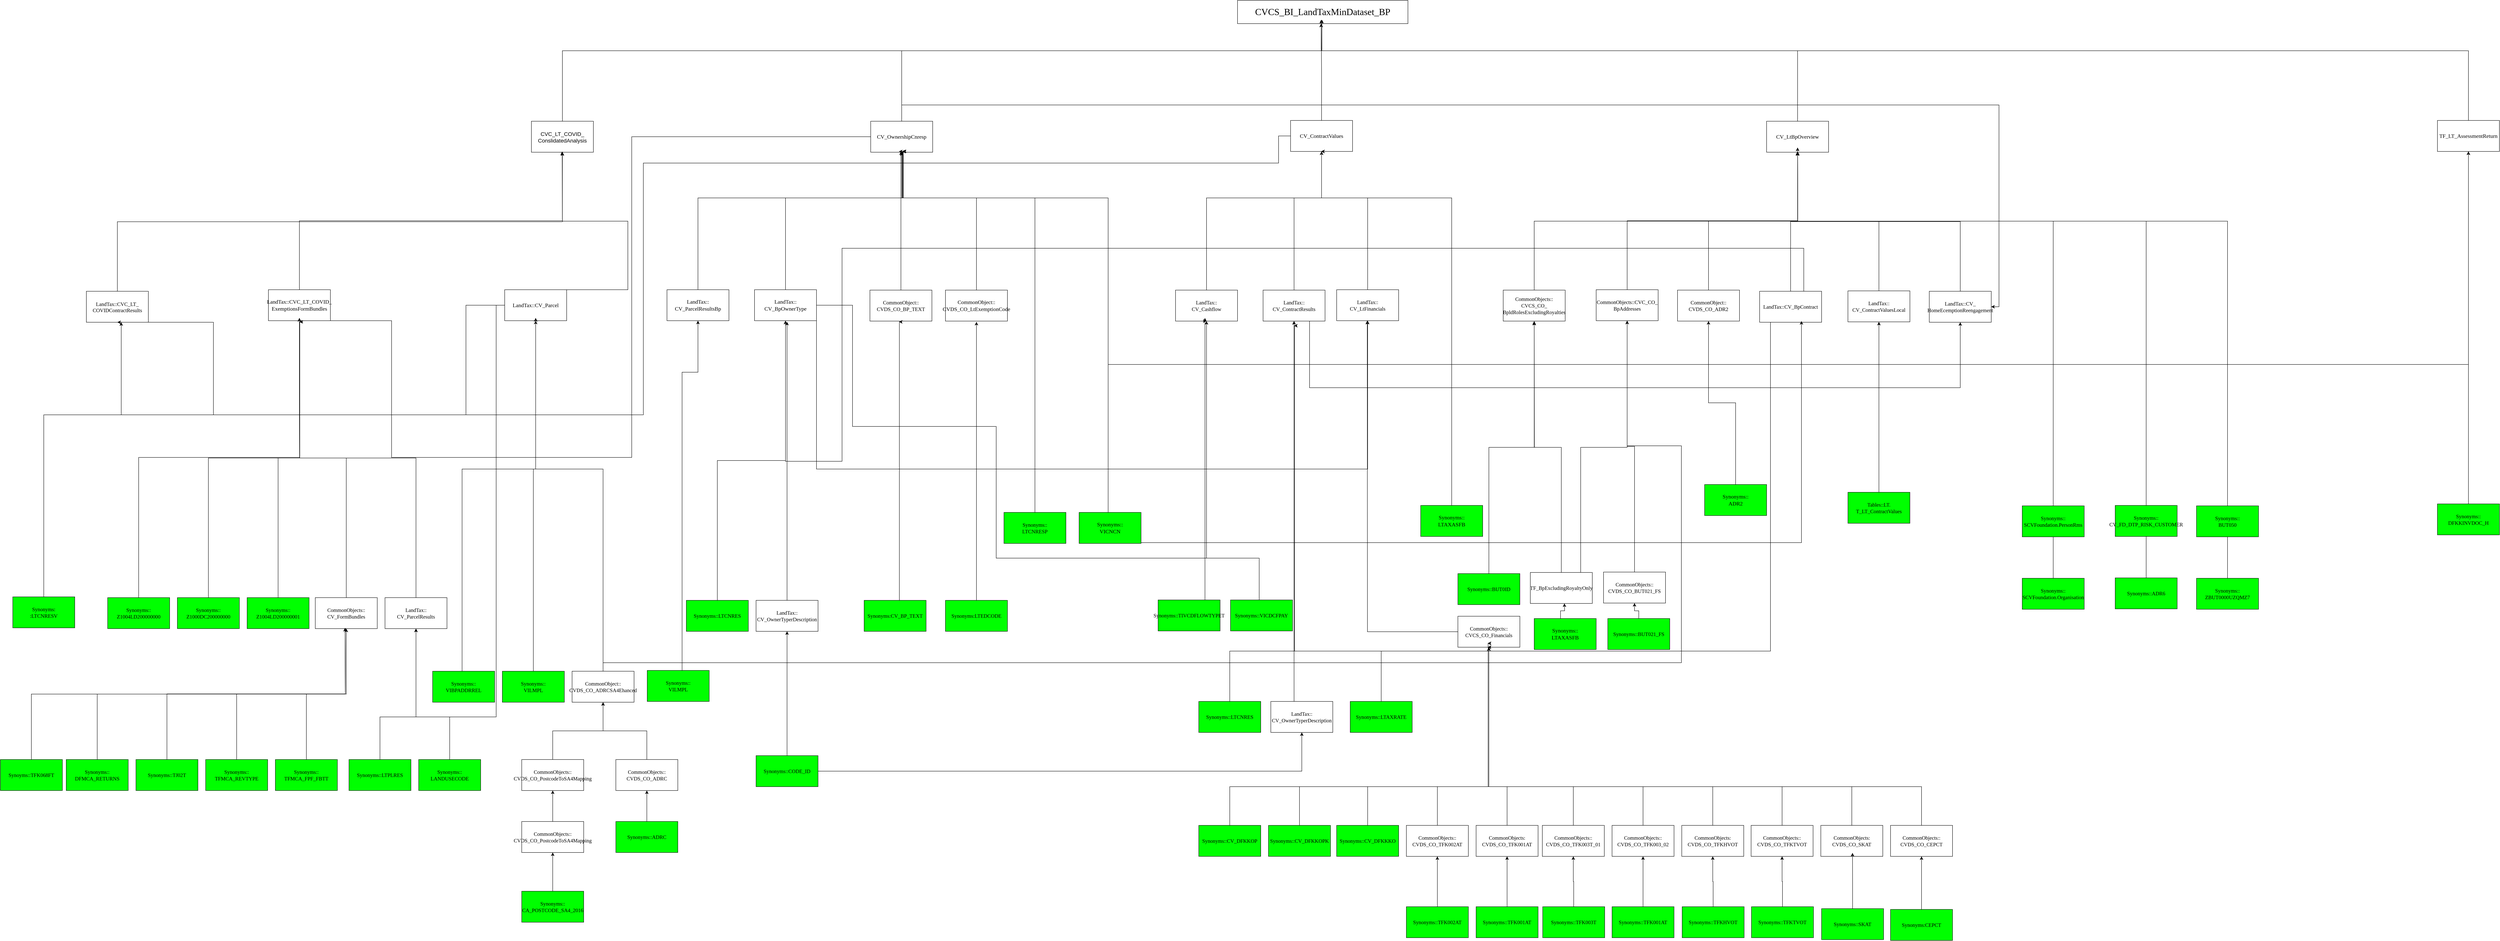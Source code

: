 <mxfile version="24.9.1">
  <diagram name="Page-1" id="h3Q4yjTNShIfwBBx21Gm">
    <mxGraphModel dx="4908" dy="1205" grid="1" gridSize="10" guides="1" tooltips="1" connect="1" arrows="1" fold="1" page="1" pageScale="1" pageWidth="827" pageHeight="1169" math="0" shadow="0">
      <root>
        <mxCell id="0" />
        <mxCell id="1" parent="0" />
        <mxCell id="wGV_q_7Ccg4vwoB7AuN0-1" value="&lt;p style=&quot;margin-top: 0pt; margin-bottom: 0pt; margin-left: 0in; direction: ltr; unicode-bidi: embed; word-break: normal;&quot;&gt;&lt;span style=&quot;font-size: 18pt; font-family: Aptos;&quot;&gt;CVCS_BI_LandTaxMinDataset_BP&lt;/span&gt;&lt;/p&gt;" style="rounded=0;whiteSpace=wrap;html=1;" parent="1" vertex="1">
          <mxGeometry x="194" y="90" width="440" height="60" as="geometry" />
        </mxCell>
        <mxCell id="wGV_q_7Ccg4vwoB7AuN0-7" style="edgeStyle=orthogonalEdgeStyle;rounded=0;orthogonalLoop=1;jettySize=auto;html=1;entryX=0.5;entryY=1;entryDx=0;entryDy=0;exitX=0.5;exitY=0;exitDx=0;exitDy=0;" parent="1" source="wGV_q_7Ccg4vwoB7AuN0-2" edge="1">
          <mxGeometry relative="1" as="geometry">
            <mxPoint x="8" y="312" as="sourcePoint" />
            <mxPoint x="412" y="140" as="targetPoint" />
            <Array as="points">
              <mxPoint x="-1549" y="220" />
              <mxPoint x="412" y="220" />
            </Array>
          </mxGeometry>
        </mxCell>
        <mxCell id="wGV_q_7Ccg4vwoB7AuN0-2" value="&lt;font style=&quot;font-size: 14px;&quot;&gt;&lt;br&gt;&lt;br&gt;&lt;br&gt;&lt;/font&gt;&lt;p style=&quot;language:en-AU;margin-top:0pt;margin-bottom:0pt;margin-left:0in;&lt;br/&gt;text-align:center;direction:ltr;unicode-bidi:embed;mso-line-break-override:&lt;br/&gt;none;word-break:normal;punctuation-wrap:hanging&quot;&gt;&lt;span style=&quot;color: black;&quot;&gt;&lt;font style=&quot;font-size: 14px;&quot;&gt;&lt;br&gt;&lt;/font&gt;&lt;/span&gt;&lt;/p&gt;&lt;p style=&quot;language:en-AU;margin-top:0pt;margin-bottom:0pt;margin-left:0in;&lt;br/&gt;text-align:center;direction:ltr;unicode-bidi:embed;mso-line-break-override:&lt;br/&gt;none;word-break:normal;punctuation-wrap:hanging&quot;&gt;&lt;span style=&quot;color: black;&quot;&gt;&lt;font style=&quot;font-size: 14px;&quot;&gt;&lt;br&gt;&lt;/font&gt;&lt;/span&gt;&lt;/p&gt;&lt;p style=&quot;language:en-AU;margin-top:0pt;margin-bottom:0pt;margin-left:0in;&lt;br/&gt;text-align:center;direction:ltr;unicode-bidi:embed;mso-line-break-override:&lt;br/&gt;none;word-break:normal;punctuation-wrap:hanging&quot;&gt;&lt;span style=&quot;color: black;&quot;&gt;&lt;font style=&quot;font-size: 14px;&quot;&gt;CVC_LT_COVID_&lt;/font&gt;&lt;/span&gt;&lt;/p&gt;&lt;p style=&quot;language:en-AU;margin-top:0pt;margin-bottom:0pt;margin-left:0in;&lt;br/&gt;text-align:center;direction:ltr;unicode-bidi:embed;mso-line-break-override:&lt;br/&gt;none;word-break:normal;punctuation-wrap:hanging&quot;&gt;&lt;span style=&quot;color: black;&quot;&gt;&lt;font style=&quot;font-size: 14px;&quot;&gt;ConslidatedAnalysis&lt;/font&gt;&lt;/span&gt;&lt;/p&gt;&lt;font style=&quot;&quot;&gt;&lt;font style=&quot;font-size: 14px;&quot;&gt;&lt;br&gt;&lt;br&gt;&lt;br&gt;&lt;br&gt;&lt;/font&gt;&lt;br&gt;&lt;/font&gt;" style="rounded=0;whiteSpace=wrap;html=1;align=center;" parent="1" vertex="1">
          <mxGeometry x="-1629" y="402" width="160" height="80" as="geometry" />
        </mxCell>
        <mxCell id="wGV_q_7Ccg4vwoB7AuN0-8" style="edgeStyle=orthogonalEdgeStyle;rounded=0;orthogonalLoop=1;jettySize=auto;html=1;" parent="1" source="wGV_q_7Ccg4vwoB7AuN0-3" edge="1">
          <mxGeometry relative="1" as="geometry">
            <mxPoint x="410" y="150" as="targetPoint" />
            <Array as="points">
              <mxPoint x="210" y="220" />
              <mxPoint x="411" y="220" />
            </Array>
          </mxGeometry>
        </mxCell>
        <mxCell id="LHNavZ_HutkN8GlFZke4-14" style="edgeStyle=orthogonalEdgeStyle;rounded=0;orthogonalLoop=1;jettySize=auto;html=1;exitX=0;exitY=0.5;exitDx=0;exitDy=0;entryX=0.5;entryY=1;entryDx=0;entryDy=0;" edge="1" parent="1" source="wGV_q_7Ccg4vwoB7AuN0-3" target="wGV_q_7Ccg4vwoB7AuN0-14">
          <mxGeometry relative="1" as="geometry">
            <Array as="points">
              <mxPoint x="-1370" y="442" />
              <mxPoint x="-1370" y="1270" />
              <mxPoint x="-1990" y="1270" />
              <mxPoint x="-1990" y="917" />
            </Array>
          </mxGeometry>
        </mxCell>
        <mxCell id="LHNavZ_HutkN8GlFZke4-77" style="edgeStyle=orthogonalEdgeStyle;rounded=0;orthogonalLoop=1;jettySize=auto;html=1;entryX=1;entryY=0.5;entryDx=0;entryDy=0;" edge="1" parent="1" source="wGV_q_7Ccg4vwoB7AuN0-3" target="wGV_q_7Ccg4vwoB7AuN0-52">
          <mxGeometry relative="1" as="geometry">
            <Array as="points">
              <mxPoint x="-673" y="360" />
              <mxPoint x="2160" y="360" />
              <mxPoint x="2160" y="881" />
            </Array>
          </mxGeometry>
        </mxCell>
        <mxCell id="wGV_q_7Ccg4vwoB7AuN0-3" value="&lt;font style=&quot;font-size: 14px;&quot;&gt;&lt;p style=&quot;margin-top: 0pt; margin-bottom: 0pt; margin-left: 0in; direction: ltr; unicode-bidi: embed; word-break: normal;&quot;&gt;&lt;span style=&quot;font-family: Aptos;&quot;&gt;CV_OwnershipCnresp&lt;/span&gt;&lt;/p&gt;&lt;/font&gt;" style="rounded=0;whiteSpace=wrap;html=1;align=center;" parent="1" vertex="1">
          <mxGeometry x="-753" y="402" width="160" height="80" as="geometry" />
        </mxCell>
        <mxCell id="wGV_q_7Ccg4vwoB7AuN0-9" style="edgeStyle=orthogonalEdgeStyle;rounded=0;orthogonalLoop=1;jettySize=auto;html=1;" parent="1" source="wGV_q_7Ccg4vwoB7AuN0-4" edge="1">
          <mxGeometry relative="1" as="geometry">
            <mxPoint x="410" y="140" as="targetPoint" />
          </mxGeometry>
        </mxCell>
        <mxCell id="LHNavZ_HutkN8GlFZke4-6" style="edgeStyle=orthogonalEdgeStyle;rounded=0;orthogonalLoop=1;jettySize=auto;html=1;exitX=0;exitY=0.5;exitDx=0;exitDy=0;entryX=0.5;entryY=1;entryDx=0;entryDy=0;" edge="1" parent="1" source="wGV_q_7Ccg4vwoB7AuN0-4" target="wGV_q_7Ccg4vwoB7AuN0-13">
          <mxGeometry relative="1" as="geometry">
            <Array as="points">
              <mxPoint x="300" y="440" />
              <mxPoint x="300" y="510" />
              <mxPoint x="-1340" y="510" />
              <mxPoint x="-1340" y="1160" />
              <mxPoint x="-2450" y="1160" />
              <mxPoint x="-2450" y="921" />
            </Array>
          </mxGeometry>
        </mxCell>
        <mxCell id="wGV_q_7Ccg4vwoB7AuN0-4" value="&lt;font style=&quot;font-size: 14px;&quot;&gt;&lt;br&gt;&lt;br&gt;&lt;br&gt;&lt;/font&gt;&lt;p style=&quot;language:en-AU;margin-top:0pt;margin-bottom:0pt;margin-left:0in;&lt;br/&gt;text-align:center;direction:ltr;unicode-bidi:embed;mso-line-break-override:&lt;br/&gt;none;word-break:normal;punctuation-wrap:hanging&quot;&gt;&lt;span style=&quot;color: black;&quot;&gt;&lt;font style=&quot;font-size: 14px;&quot;&gt;&lt;br&gt;&lt;/font&gt;&lt;/span&gt;&lt;/p&gt;&lt;p style=&quot;language:en-AU;margin-top:0pt;margin-bottom:0pt;margin-left:0in;&lt;br/&gt;text-align:center;direction:ltr;unicode-bidi:embed;mso-line-break-override:&lt;br/&gt;none;word-break:normal;punctuation-wrap:hanging&quot;&gt;&lt;span style=&quot;color: black;&quot;&gt;&lt;font style=&quot;font-size: 14px;&quot;&gt;&lt;br&gt;&lt;/font&gt;&lt;/span&gt;&lt;/p&gt;&lt;p style=&quot;margin-top: 0pt; margin-bottom: 0pt; margin-left: 0in; direction: ltr; unicode-bidi: embed; word-break: normal;&quot;&gt;&lt;span style=&quot;font-family: Aptos;&quot;&gt;&lt;font style=&quot;font-size: 14px;&quot;&gt;CV_ContractValues&lt;/font&gt;&lt;/span&gt;&lt;/p&gt;&lt;font style=&quot;&quot;&gt;&lt;font style=&quot;font-size: 14px;&quot;&gt;&lt;br&gt;&lt;br&gt;&lt;br&gt;&lt;br&gt;&lt;/font&gt;&lt;br&gt;&lt;/font&gt;" style="rounded=0;whiteSpace=wrap;html=1;align=center;" parent="1" vertex="1">
          <mxGeometry x="331" y="400" width="160" height="80" as="geometry" />
        </mxCell>
        <mxCell id="wGV_q_7Ccg4vwoB7AuN0-10" style="edgeStyle=orthogonalEdgeStyle;rounded=0;orthogonalLoop=1;jettySize=auto;html=1;" parent="1" source="wGV_q_7Ccg4vwoB7AuN0-5" edge="1">
          <mxGeometry relative="1" as="geometry">
            <mxPoint x="410" y="150" as="targetPoint" />
            <Array as="points">
              <mxPoint x="590" y="220" />
              <mxPoint x="411" y="220" />
            </Array>
          </mxGeometry>
        </mxCell>
        <mxCell id="wGV_q_7Ccg4vwoB7AuN0-5" value="&lt;font style=&quot;font-size: 14px;&quot;&gt;&lt;p style=&quot;margin-top: 0pt; margin-bottom: 0pt; margin-left: 0in; direction: ltr; unicode-bidi: embed; word-break: normal;&quot;&gt;&lt;span style=&quot;font-family: Aptos;&quot;&gt;CV_LtBpOverview&lt;/span&gt;&lt;/p&gt;&lt;/font&gt;" style="rounded=0;whiteSpace=wrap;html=1;align=center;" parent="1" vertex="1">
          <mxGeometry x="1560" y="402" width="160" height="80" as="geometry" />
        </mxCell>
        <mxCell id="wGV_q_7Ccg4vwoB7AuN0-12" style="edgeStyle=orthogonalEdgeStyle;rounded=0;orthogonalLoop=1;jettySize=auto;html=1;exitX=0.5;exitY=0;exitDx=0;exitDy=0;" parent="1" source="wGV_q_7Ccg4vwoB7AuN0-6" edge="1">
          <mxGeometry relative="1" as="geometry">
            <mxPoint x="410" y="150" as="targetPoint" />
            <mxPoint x="1187" y="330" as="sourcePoint" />
            <Array as="points">
              <mxPoint x="1107" y="220" />
              <mxPoint x="411" y="220" />
            </Array>
          </mxGeometry>
        </mxCell>
        <mxCell id="wGV_q_7Ccg4vwoB7AuN0-6" value="&lt;font style=&quot;font-size: 14px;&quot;&gt;&lt;p style=&quot;margin-top: 0pt; margin-bottom: 0pt; margin-left: 0in; direction: ltr; unicode-bidi: embed; word-break: normal;&quot;&gt;&lt;span style=&quot;font-family: Aptos;&quot;&gt;TF_LT_AssessmentReturn&lt;/span&gt;&lt;/p&gt;&lt;/font&gt;" style="rounded=0;whiteSpace=wrap;html=1;align=center;" parent="1" vertex="1">
          <mxGeometry x="3292" y="400" width="160" height="80" as="geometry" />
        </mxCell>
        <mxCell id="wGV_q_7Ccg4vwoB7AuN0-32" style="edgeStyle=orthogonalEdgeStyle;rounded=0;orthogonalLoop=1;jettySize=auto;html=1;exitX=0.5;exitY=0;exitDx=0;exitDy=0;entryX=0.5;entryY=1;entryDx=0;entryDy=0;" parent="1" source="wGV_q_7Ccg4vwoB7AuN0-13" target="wGV_q_7Ccg4vwoB7AuN0-2" edge="1">
          <mxGeometry relative="1" as="geometry" />
        </mxCell>
        <mxCell id="wGV_q_7Ccg4vwoB7AuN0-13" value="&lt;font style=&quot;font-size: 14px;&quot;&gt;&lt;br&gt;&lt;br&gt;&lt;br&gt;&lt;/font&gt;&lt;p style=&quot;language:en-AU;margin-top:0pt;margin-bottom:0pt;margin-left:0in;&lt;br/&gt;text-align:center;direction:ltr;unicode-bidi:embed;mso-line-break-override:&lt;br/&gt;none;word-break:normal;punctuation-wrap:hanging&quot;&gt;&lt;span style=&quot;color: black;&quot;&gt;&lt;font style=&quot;font-size: 14px;&quot;&gt;&lt;br&gt;&lt;/font&gt;&lt;/span&gt;&lt;/p&gt;&lt;p style=&quot;language:en-AU;margin-top:0pt;margin-bottom:0pt;margin-left:0in;&lt;br/&gt;text-align:center;direction:ltr;unicode-bidi:embed;mso-line-break-override:&lt;br/&gt;none;word-break:normal;punctuation-wrap:hanging&quot;&gt;&lt;span style=&quot;color: black;&quot;&gt;&lt;font style=&quot;font-size: 14px;&quot;&gt;&lt;br&gt;&lt;/font&gt;&lt;/span&gt;&lt;/p&gt;&lt;p style=&quot;margin-top: 0pt; margin-bottom: 0pt; margin-left: 0in; direction: ltr; unicode-bidi: embed; word-break: normal;&quot;&gt;&lt;span style=&quot;font-size: 10pt; font-family: Aptos;&quot;&gt;LandTax&lt;/span&gt;&lt;span style=&quot;font-size: 10pt; font-family: Aptos;&quot;&gt;::&lt;/span&gt;&lt;span style=&quot;font-size: 10pt; font-family: Aptos;&quot;&gt;CVC_LT_&lt;/span&gt;&lt;/p&gt;&lt;p style=&quot;margin-top: 0pt; margin-bottom: 0pt; margin-left: 0in; direction: ltr; unicode-bidi: embed; word-break: normal;&quot;&gt;&lt;span style=&quot;font-size: 10pt; font-family: Aptos;&quot;&gt;COVIDContractResults&lt;/span&gt;&lt;/p&gt;&lt;font style=&quot;&quot;&gt;&lt;font style=&quot;font-size: 14px;&quot;&gt;&lt;br&gt;&lt;br&gt;&lt;br&gt;&lt;br&gt;&lt;/font&gt;&lt;br&gt;&lt;/font&gt;" style="rounded=0;whiteSpace=wrap;html=1;align=center;" parent="1" vertex="1">
          <mxGeometry x="-2778" y="841" width="160" height="80" as="geometry" />
        </mxCell>
        <mxCell id="wGV_q_7Ccg4vwoB7AuN0-33" style="edgeStyle=orthogonalEdgeStyle;rounded=0;orthogonalLoop=1;jettySize=auto;html=1;exitX=0.5;exitY=0;exitDx=0;exitDy=0;" parent="1" source="wGV_q_7Ccg4vwoB7AuN0-14" edge="1">
          <mxGeometry relative="1" as="geometry">
            <mxPoint x="-1549.571" y="480" as="targetPoint" />
          </mxGeometry>
        </mxCell>
        <mxCell id="wGV_q_7Ccg4vwoB7AuN0-14" value="&lt;font style=&quot;font-size: 14px;&quot;&gt;&lt;p style=&quot;margin-top: 0pt; margin-bottom: 0pt; margin-left: 0in; direction: ltr; unicode-bidi: embed; word-break: normal;&quot;&gt;&lt;span style=&quot;font-family: Aptos;&quot;&gt;LandTax&lt;/span&gt;&lt;span style=&quot;font-family: Aptos;&quot;&gt;::&lt;/span&gt;&lt;span style=&quot;font-family: Aptos;&quot;&gt;CVC_LT_COVID_&lt;/span&gt;&lt;/p&gt;&lt;p style=&quot;margin-top: 0pt; margin-bottom: 0pt; margin-left: 0in; direction: ltr; unicode-bidi: embed; word-break: normal;&quot;&gt;&lt;span style=&quot;font-family: Aptos;&quot;&gt;ExemptionsFormBundles&lt;/span&gt;&lt;/p&gt;&lt;/font&gt;" style="rounded=0;whiteSpace=wrap;html=1;align=center;" parent="1" vertex="1">
          <mxGeometry x="-2308" y="837" width="160" height="80" as="geometry" />
        </mxCell>
        <mxCell id="wGV_q_7Ccg4vwoB7AuN0-34" style="edgeStyle=orthogonalEdgeStyle;rounded=0;orthogonalLoop=1;jettySize=auto;html=1;exitX=0.5;exitY=0;exitDx=0;exitDy=0;entryX=0.5;entryY=1;entryDx=0;entryDy=0;" parent="1" source="wGV_q_7Ccg4vwoB7AuN0-15" target="wGV_q_7Ccg4vwoB7AuN0-2" edge="1">
          <mxGeometry relative="1" as="geometry">
            <Array as="points">
              <mxPoint x="-1380" y="660" />
              <mxPoint x="-1549" y="660" />
            </Array>
          </mxGeometry>
        </mxCell>
        <mxCell id="LHNavZ_HutkN8GlFZke4-5" style="edgeStyle=orthogonalEdgeStyle;rounded=0;orthogonalLoop=1;jettySize=auto;html=1;exitX=0;exitY=0.5;exitDx=0;exitDy=0;" edge="1" parent="1" source="wGV_q_7Ccg4vwoB7AuN0-15" target="wGV_q_7Ccg4vwoB7AuN0-13">
          <mxGeometry relative="1" as="geometry">
            <Array as="points">
              <mxPoint x="-1798" y="877" />
              <mxPoint x="-1798" y="1160" />
              <mxPoint x="-2688" y="1160" />
            </Array>
          </mxGeometry>
        </mxCell>
        <mxCell id="LHNavZ_HutkN8GlFZke4-78" style="edgeStyle=orthogonalEdgeStyle;rounded=0;orthogonalLoop=1;jettySize=auto;html=1;entryX=0.5;entryY=1;entryDx=0;entryDy=0;" edge="1" parent="1" source="wGV_q_7Ccg4vwoB7AuN0-15" target="LHNavZ_HutkN8GlFZke4-11">
          <mxGeometry relative="1" as="geometry">
            <Array as="points">
              <mxPoint x="-1720" y="877" />
              <mxPoint x="-1720" y="1940" />
              <mxPoint x="-1927" y="1940" />
            </Array>
          </mxGeometry>
        </mxCell>
        <mxCell id="wGV_q_7Ccg4vwoB7AuN0-15" value="&lt;font style=&quot;font-size: 14px;&quot;&gt;&lt;p style=&quot;margin-top: 0pt; margin-bottom: 0pt; margin-left: 0in; direction: ltr; unicode-bidi: embed; word-break: normal;&quot;&gt;&lt;span style=&quot;font-family: Aptos;&quot;&gt;LandTax&lt;/span&gt;&lt;span style=&quot;font-family: Aptos;&quot;&gt;::&lt;/span&gt;&lt;span style=&quot;font-family: Aptos;&quot;&gt;CV_Parcel&lt;/span&gt;&lt;/p&gt;&lt;/font&gt;" style="rounded=0;whiteSpace=wrap;html=1;align=center;" parent="1" vertex="1">
          <mxGeometry x="-1698" y="837" width="160" height="80" as="geometry" />
        </mxCell>
        <mxCell id="wGV_q_7Ccg4vwoB7AuN0-23" style="edgeStyle=orthogonalEdgeStyle;rounded=0;orthogonalLoop=1;jettySize=auto;html=1;exitX=0.5;exitY=0;exitDx=0;exitDy=0;entryX=0.5;entryY=1;entryDx=0;entryDy=0;" parent="1" source="wGV_q_7Ccg4vwoB7AuN0-17" target="wGV_q_7Ccg4vwoB7AuN0-3" edge="1">
          <mxGeometry relative="1" as="geometry">
            <Array as="points">
              <mxPoint x="-1199" y="600" />
              <mxPoint x="-673" y="600" />
            </Array>
          </mxGeometry>
        </mxCell>
        <mxCell id="wGV_q_7Ccg4vwoB7AuN0-17" value="&lt;font style=&quot;font-size: 14px;&quot;&gt;&lt;p style=&quot;margin-top: 0pt; margin-bottom: 0pt; margin-left: 0in; direction: ltr; unicode-bidi: embed; word-break: normal;&quot;&gt;&lt;span style=&quot;font-family: Aptos;&quot;&gt;LandTax&lt;/span&gt;&lt;span style=&quot;font-family: Aptos;&quot;&gt;::&lt;/span&gt;&lt;/p&gt;&lt;p style=&quot;margin-top: 0pt; margin-bottom: 0pt; margin-left: 0in; direction: ltr; unicode-bidi: embed; word-break: normal;&quot;&gt;&lt;span style=&quot;font-family: Aptos;&quot;&gt;CV_ParcelResultsBp&lt;/span&gt;&lt;/p&gt;&lt;/font&gt;" style="rounded=0;whiteSpace=wrap;html=1;align=center;" parent="1" vertex="1">
          <mxGeometry x="-1279" y="837" width="160" height="80" as="geometry" />
        </mxCell>
        <mxCell id="wGV_q_7Ccg4vwoB7AuN0-25" style="edgeStyle=orthogonalEdgeStyle;rounded=0;orthogonalLoop=1;jettySize=auto;html=1;exitX=0.5;exitY=0;exitDx=0;exitDy=0;" parent="1" source="wGV_q_7Ccg4vwoB7AuN0-18" edge="1">
          <mxGeometry relative="1" as="geometry">
            <mxPoint x="-672" y="480" as="targetPoint" />
            <Array as="points">
              <mxPoint x="-973" y="600" />
              <mxPoint x="-671" y="600" />
              <mxPoint x="-671" y="480" />
            </Array>
          </mxGeometry>
        </mxCell>
        <mxCell id="LHNavZ_HutkN8GlFZke4-55" style="edgeStyle=orthogonalEdgeStyle;rounded=0;orthogonalLoop=1;jettySize=auto;html=1;exitX=1;exitY=0.5;exitDx=0;exitDy=0;entryX=0.5;entryY=1;entryDx=0;entryDy=0;" edge="1" parent="1" source="wGV_q_7Ccg4vwoB7AuN0-18" target="wGV_q_7Ccg4vwoB7AuN0-35">
          <mxGeometry relative="1" as="geometry">
            <Array as="points">
              <mxPoint x="-800" y="877" />
              <mxPoint x="-800" y="1190" />
              <mxPoint x="-429" y="1190" />
              <mxPoint x="-429" y="1530" />
              <mxPoint x="114" y="1530" />
            </Array>
          </mxGeometry>
        </mxCell>
        <mxCell id="LHNavZ_HutkN8GlFZke4-56" style="edgeStyle=orthogonalEdgeStyle;rounded=0;orthogonalLoop=1;jettySize=auto;html=1;exitX=1;exitY=0.5;exitDx=0;exitDy=0;entryX=0.5;entryY=1;entryDx=0;entryDy=0;" edge="1" parent="1" source="wGV_q_7Ccg4vwoB7AuN0-18" target="wGV_q_7Ccg4vwoB7AuN0-37">
          <mxGeometry relative="1" as="geometry">
            <Array as="points">
              <mxPoint x="-893" y="1300" />
              <mxPoint x="530" y="1300" />
            </Array>
          </mxGeometry>
        </mxCell>
        <mxCell id="wGV_q_7Ccg4vwoB7AuN0-18" value="&lt;font style=&quot;font-size: 14px;&quot;&gt;&lt;p style=&quot;margin-top: 0pt; margin-bottom: 0pt; margin-left: 0in; direction: ltr; unicode-bidi: embed; word-break: normal;&quot;&gt;&lt;span style=&quot;font-family: Aptos;&quot;&gt;LandTax&lt;/span&gt;&lt;span style=&quot;font-family: Aptos;&quot;&gt;::&lt;/span&gt;&lt;/p&gt;&lt;p style=&quot;margin-top: 0pt; margin-bottom: 0pt; margin-left: 0in; direction: ltr; unicode-bidi: embed; word-break: normal;&quot;&gt;&lt;span style=&quot;font-family: Aptos;&quot;&gt;CV_&lt;/span&gt;&lt;span style=&quot;font-family: Aptos; background-color: initial;&quot;&gt;BpOwnerType&lt;/span&gt;&lt;/p&gt;&lt;/font&gt;" style="rounded=0;whiteSpace=wrap;html=1;align=center;" parent="1" vertex="1">
          <mxGeometry x="-1053" y="837" width="160" height="80" as="geometry" />
        </mxCell>
        <mxCell id="wGV_q_7Ccg4vwoB7AuN0-26" style="edgeStyle=orthogonalEdgeStyle;rounded=0;orthogonalLoop=1;jettySize=auto;html=1;exitX=0.5;exitY=0;exitDx=0;exitDy=0;" parent="1" source="wGV_q_7Ccg4vwoB7AuN0-19" edge="1">
          <mxGeometry relative="1" as="geometry">
            <mxPoint x="-674.857" y="480" as="targetPoint" />
          </mxGeometry>
        </mxCell>
        <mxCell id="wGV_q_7Ccg4vwoB7AuN0-19" value="&lt;font style=&quot;font-size: 14px;&quot;&gt;&lt;p style=&quot;margin-top: 0pt; margin-bottom: 0pt; margin-left: 0in; direction: ltr; unicode-bidi: embed; word-break: normal;&quot;&gt;&lt;span style=&quot;font-size: 10pt; font-family: Aptos;&quot;&gt;CommonObject&lt;/span&gt;&lt;span style=&quot;font-size: 10pt; font-family: Aptos;&quot;&gt;::&lt;/span&gt;&lt;/p&gt;&lt;p style=&quot;margin-top: 0pt; margin-bottom: 0pt; margin-left: 0in; direction: ltr; unicode-bidi: embed; word-break: normal;&quot;&gt;&lt;span style=&quot;font-size: 10pt; font-family: Aptos;&quot;&gt;C&lt;/span&gt;&lt;span style=&quot;font-size: 10pt; font-family: Aptos;&quot;&gt;VDS_CO_BP_TEXT&lt;/span&gt;&lt;/p&gt;&lt;/font&gt;" style="rounded=0;whiteSpace=wrap;html=1;align=center;" parent="1" vertex="1">
          <mxGeometry x="-755" y="838" width="160" height="80" as="geometry" />
        </mxCell>
        <mxCell id="wGV_q_7Ccg4vwoB7AuN0-27" style="edgeStyle=orthogonalEdgeStyle;rounded=0;orthogonalLoop=1;jettySize=auto;html=1;exitX=0.5;exitY=0;exitDx=0;exitDy=0;" parent="1" source="wGV_q_7Ccg4vwoB7AuN0-20" edge="1">
          <mxGeometry relative="1" as="geometry">
            <mxPoint x="-672" y="480" as="targetPoint" />
            <Array as="points">
              <mxPoint x="-480" y="600" />
              <mxPoint x="-671" y="600" />
              <mxPoint x="-671" y="480" />
            </Array>
          </mxGeometry>
        </mxCell>
        <mxCell id="wGV_q_7Ccg4vwoB7AuN0-20" value="&lt;font style=&quot;font-size: 14px;&quot;&gt;&lt;p style=&quot;margin-top: 0pt; margin-bottom: 0pt; margin-left: 0in; direction: ltr; unicode-bidi: embed; word-break: normal;&quot;&gt;&lt;span style=&quot;font-family: Aptos;&quot;&gt;CommonObject&lt;/span&gt;&lt;span style=&quot;font-family: Aptos;&quot;&gt;::&lt;/span&gt;&lt;/p&gt;&lt;p style=&quot;margin-top: 0pt; margin-bottom: 0pt; margin-left: 0in; direction: ltr; unicode-bidi: embed; word-break: normal;&quot;&gt;&lt;span style=&quot;font-family: Aptos;&quot;&gt;C&lt;/span&gt;&lt;span style=&quot;font-family: Aptos;&quot;&gt;VDS_CO_LtExemptionCode&lt;/span&gt;&lt;/p&gt;&lt;/font&gt;" style="rounded=0;whiteSpace=wrap;html=1;align=center;" parent="1" vertex="1">
          <mxGeometry x="-560" y="838" width="160" height="80" as="geometry" />
        </mxCell>
        <mxCell id="wGV_q_7Ccg4vwoB7AuN0-40" style="edgeStyle=orthogonalEdgeStyle;rounded=0;orthogonalLoop=1;jettySize=auto;html=1;" parent="1" source="wGV_q_7Ccg4vwoB7AuN0-21" edge="1">
          <mxGeometry relative="1" as="geometry">
            <mxPoint x="-670.0" y="480" as="targetPoint" />
            <Array as="points">
              <mxPoint x="-329" y="600" />
              <mxPoint x="-669" y="600" />
              <mxPoint x="-669" y="480" />
            </Array>
          </mxGeometry>
        </mxCell>
        <mxCell id="wGV_q_7Ccg4vwoB7AuN0-21" value="&lt;font style=&quot;font-size: 14px;&quot;&gt;&lt;p style=&quot;margin-top: 0pt; margin-bottom: 0pt; margin-left: 0in; direction: ltr; unicode-bidi: embed; word-break: normal;&quot;&gt;&lt;span style=&quot;font-size: 10pt; font-family: Aptos;&quot;&gt;Synonyms::&lt;/span&gt;&lt;/p&gt;&lt;p style=&quot;margin-top: 0pt; margin-bottom: 0pt; margin-left: 0in; direction: ltr; unicode-bidi: embed; word-break: normal;&quot;&gt;&lt;span style=&quot;font-size: 10pt; font-family: Aptos;&quot;&gt;LTCNRESP&lt;/span&gt;&lt;/p&gt;&lt;/font&gt;" style="rounded=0;whiteSpace=wrap;html=1;align=center;fillColor=#00FF00;" parent="1" vertex="1">
          <mxGeometry x="-409" y="1412" width="160" height="80" as="geometry" />
        </mxCell>
        <mxCell id="wGV_q_7Ccg4vwoB7AuN0-39" style="edgeStyle=orthogonalEdgeStyle;rounded=0;orthogonalLoop=1;jettySize=auto;html=1;" parent="1" source="wGV_q_7Ccg4vwoB7AuN0-22" edge="1">
          <mxGeometry relative="1" as="geometry">
            <mxPoint x="-680.0" y="480" as="targetPoint" />
            <Array as="points">
              <mxPoint x="-140" y="600" />
              <mxPoint x="-670" y="600" />
              <mxPoint x="-670" y="480" />
            </Array>
          </mxGeometry>
        </mxCell>
        <mxCell id="wGV_q_7Ccg4vwoB7AuN0-76" style="edgeStyle=orthogonalEdgeStyle;rounded=0;orthogonalLoop=1;jettySize=auto;html=1;exitX=0.5;exitY=0;exitDx=0;exitDy=0;entryX=0.5;entryY=1;entryDx=0;entryDy=0;" parent="1" source="wGV_q_7Ccg4vwoB7AuN0-22" target="wGV_q_7Ccg4vwoB7AuN0-6" edge="1">
          <mxGeometry relative="1" as="geometry">
            <Array as="points">
              <mxPoint x="-140" y="1412" />
              <mxPoint x="-140" y="1030" />
              <mxPoint x="3372" y="1030" />
            </Array>
          </mxGeometry>
        </mxCell>
        <mxCell id="wGV_q_7Ccg4vwoB7AuN0-22" value="&lt;font style=&quot;font-size: 14px;&quot;&gt;&lt;p style=&quot;margin-top: 0pt; margin-bottom: 0pt; margin-left: 0in; direction: ltr; unicode-bidi: embed; word-break: normal;&quot;&gt;&lt;span style=&quot;font-family: Aptos;&quot;&gt;Synonyms::&lt;/span&gt;&lt;/p&gt;&lt;p style=&quot;margin-top: 0pt; margin-bottom: 0pt; margin-left: 0in; direction: ltr; unicode-bidi: embed; word-break: normal;&quot;&gt;&lt;span style=&quot;font-family: Aptos; background-color: initial;&quot;&gt;VICNCN&lt;/span&gt;&lt;/p&gt;&lt;/font&gt;" style="rounded=0;whiteSpace=wrap;html=1;align=center;fillColor=#00FF00;" parent="1" vertex="1">
          <mxGeometry x="-215" y="1412" width="160" height="80" as="geometry" />
        </mxCell>
        <mxCell id="wGV_q_7Ccg4vwoB7AuN0-41" style="edgeStyle=orthogonalEdgeStyle;rounded=0;orthogonalLoop=1;jettySize=auto;html=1;entryX=0.5;entryY=1;entryDx=0;entryDy=0;" parent="1" source="wGV_q_7Ccg4vwoB7AuN0-35" target="wGV_q_7Ccg4vwoB7AuN0-4" edge="1">
          <mxGeometry relative="1" as="geometry">
            <Array as="points">
              <mxPoint x="114" y="600" />
              <mxPoint x="411" y="600" />
            </Array>
          </mxGeometry>
        </mxCell>
        <mxCell id="wGV_q_7Ccg4vwoB7AuN0-35" value="&lt;font style=&quot;font-size: 14px;&quot;&gt;&lt;p style=&quot;margin-top: 0pt; margin-bottom: 0pt; margin-left: 0in; direction: ltr; unicode-bidi: embed; word-break: normal;&quot;&gt;&lt;span style=&quot;font-size: 10pt; font-family: Aptos;&quot;&gt;LandTax&lt;/span&gt;&lt;span style=&quot;font-size: 10pt; font-family: Aptos;&quot;&gt;::&lt;/span&gt;&lt;/p&gt;&lt;p style=&quot;margin-top: 0pt; margin-bottom: 0pt; margin-left: 0in; direction: ltr; unicode-bidi: embed; word-break: normal;&quot;&gt;&lt;span style=&quot;font-size: 10pt; font-family: Aptos;&quot;&gt;CV_Cashflow&lt;/span&gt;&lt;/p&gt;&lt;/font&gt;" style="rounded=0;whiteSpace=wrap;html=1;align=center;" parent="1" vertex="1">
          <mxGeometry x="34" y="838" width="160" height="80" as="geometry" />
        </mxCell>
        <mxCell id="wGV_q_7Ccg4vwoB7AuN0-42" style="edgeStyle=orthogonalEdgeStyle;rounded=0;orthogonalLoop=1;jettySize=auto;html=1;entryX=0.5;entryY=1;entryDx=0;entryDy=0;" parent="1" source="wGV_q_7Ccg4vwoB7AuN0-36" target="wGV_q_7Ccg4vwoB7AuN0-4" edge="1">
          <mxGeometry relative="1" as="geometry">
            <Array as="points">
              <mxPoint x="340" y="600" />
              <mxPoint x="411" y="600" />
            </Array>
          </mxGeometry>
        </mxCell>
        <mxCell id="LHNavZ_HutkN8GlFZke4-76" style="edgeStyle=orthogonalEdgeStyle;rounded=0;orthogonalLoop=1;jettySize=auto;html=1;entryX=0.5;entryY=1;entryDx=0;entryDy=0;" edge="1" parent="1" source="wGV_q_7Ccg4vwoB7AuN0-36" target="wGV_q_7Ccg4vwoB7AuN0-52">
          <mxGeometry relative="1" as="geometry">
            <Array as="points">
              <mxPoint x="380" y="1090" />
              <mxPoint x="2060" y="1090" />
            </Array>
          </mxGeometry>
        </mxCell>
        <mxCell id="wGV_q_7Ccg4vwoB7AuN0-36" value="&lt;font style=&quot;font-size: 14px;&quot;&gt;&lt;p style=&quot;margin-top: 0pt; margin-bottom: 0pt; margin-left: 0in; direction: ltr; unicode-bidi: embed; word-break: normal;&quot;&gt;&lt;span style=&quot;font-size: 10pt; font-family: Aptos;&quot;&gt;LandTax&lt;/span&gt;&lt;span style=&quot;font-size: 10pt; font-family: Aptos;&quot;&gt;::&lt;/span&gt;&lt;/p&gt;&lt;p style=&quot;margin-top: 0pt; margin-bottom: 0pt; margin-left: 0in; direction: ltr; unicode-bidi: embed; word-break: normal;&quot;&gt;&lt;span style=&quot;font-size: 10pt; font-family: Aptos;&quot;&gt;CV_ContractResults&lt;/span&gt;&lt;/p&gt;&lt;/font&gt;" style="rounded=0;whiteSpace=wrap;html=1;align=center;" parent="1" vertex="1">
          <mxGeometry x="260" y="838" width="160" height="80" as="geometry" />
        </mxCell>
        <mxCell id="wGV_q_7Ccg4vwoB7AuN0-44" style="edgeStyle=orthogonalEdgeStyle;rounded=0;orthogonalLoop=1;jettySize=auto;html=1;exitX=0.5;exitY=0;exitDx=0;exitDy=0;" parent="1" source="wGV_q_7Ccg4vwoB7AuN0-37" edge="1">
          <mxGeometry relative="1" as="geometry">
            <mxPoint x="410" y="480" as="targetPoint" />
            <Array as="points">
              <mxPoint x="530" y="600" />
              <mxPoint x="411" y="600" />
              <mxPoint x="411" y="480" />
            </Array>
          </mxGeometry>
        </mxCell>
        <mxCell id="wGV_q_7Ccg4vwoB7AuN0-37" value="&lt;font style=&quot;font-size: 14px;&quot;&gt;&lt;p style=&quot;margin-top: 0pt; margin-bottom: 0pt; margin-left: 0in; direction: ltr; unicode-bidi: embed; word-break: normal;&quot;&gt;&lt;span style=&quot;font-size: 10pt; font-family: Aptos;&quot;&gt;LandTax&lt;/span&gt;&lt;span style=&quot;font-size: 10pt; font-family: Aptos;&quot;&gt;::&lt;/span&gt;&lt;/p&gt;&lt;p style=&quot;margin-top: 0pt; margin-bottom: 0pt; margin-left: 0in; direction: ltr; unicode-bidi: embed; word-break: normal;&quot;&gt;&lt;span style=&quot;font-size: 10pt; font-family: Aptos;&quot;&gt;CV_LtFinancials&lt;/span&gt;&lt;/p&gt;&lt;/font&gt;" style="rounded=0;whiteSpace=wrap;html=1;align=center;" parent="1" vertex="1">
          <mxGeometry x="450" y="837" width="160" height="80" as="geometry" />
        </mxCell>
        <mxCell id="wGV_q_7Ccg4vwoB7AuN0-45" style="edgeStyle=orthogonalEdgeStyle;rounded=0;orthogonalLoop=1;jettySize=auto;html=1;exitX=0.5;exitY=0;exitDx=0;exitDy=0;" parent="1" source="wGV_q_7Ccg4vwoB7AuN0-38" edge="1">
          <mxGeometry relative="1" as="geometry">
            <mxPoint x="410" y="480" as="targetPoint" />
            <Array as="points">
              <mxPoint x="747" y="600" />
              <mxPoint x="411" y="600" />
              <mxPoint x="411" y="480" />
            </Array>
          </mxGeometry>
        </mxCell>
        <mxCell id="wGV_q_7Ccg4vwoB7AuN0-74" style="edgeStyle=orthogonalEdgeStyle;rounded=0;orthogonalLoop=1;jettySize=auto;html=1;exitX=0.5;exitY=0;exitDx=0;exitDy=0;entryX=0.5;entryY=1;entryDx=0;entryDy=0;" parent="1" source="wGV_q_7Ccg4vwoB7AuN0-38" target="wGV_q_7Ccg4vwoB7AuN0-6" edge="1">
          <mxGeometry relative="1" as="geometry">
            <Array as="points">
              <mxPoint x="747" y="1030" />
              <mxPoint x="3372" y="1030" />
            </Array>
          </mxGeometry>
        </mxCell>
        <mxCell id="wGV_q_7Ccg4vwoB7AuN0-38" value="&lt;font style=&quot;font-size: 14px;&quot;&gt;&lt;p style=&quot;margin-top: 0pt; margin-bottom: 0pt; margin-left: 0in; direction: ltr; unicode-bidi: embed; word-break: normal;&quot;&gt;&lt;span style=&quot;font-family: Aptos;&quot;&gt;Synonyms::&lt;/span&gt;&lt;/p&gt;&lt;p style=&quot;margin-top: 0pt; margin-bottom: 0pt; margin-left: 0in; direction: ltr; unicode-bidi: embed; word-break: normal;&quot;&gt;&lt;span style=&quot;font-family: Aptos;&quot;&gt;LTAXASFB&lt;/span&gt;&lt;/p&gt;&lt;/font&gt;" style="rounded=0;whiteSpace=wrap;html=1;align=center;fillColor=#00FF00;" parent="1" vertex="1">
          <mxGeometry x="667" y="1394" width="160" height="80" as="geometry" />
        </mxCell>
        <mxCell id="wGV_q_7Ccg4vwoB7AuN0-59" style="edgeStyle=orthogonalEdgeStyle;rounded=0;orthogonalLoop=1;jettySize=auto;html=1;exitX=0.5;exitY=0;exitDx=0;exitDy=0;entryX=0.5;entryY=1;entryDx=0;entryDy=0;" parent="1" source="wGV_q_7Ccg4vwoB7AuN0-46" target="wGV_q_7Ccg4vwoB7AuN0-5" edge="1">
          <mxGeometry relative="1" as="geometry" />
        </mxCell>
        <mxCell id="wGV_q_7Ccg4vwoB7AuN0-46" value="&lt;font style=&quot;font-size: 14px;&quot;&gt;&lt;p style=&quot;margin-top: 0pt; margin-bottom: 0pt; margin-left: 0in; direction: ltr; unicode-bidi: embed; word-break: normal;&quot;&gt;&lt;span style=&quot;font-size: 10pt; font-family: Aptos;&quot;&gt;CommonObject&lt;/span&gt;&lt;span style=&quot;font-size: 10pt; font-family: Aptos;&quot;&gt;s&lt;/span&gt;&lt;span style=&quot;font-size: 10pt; font-family: Aptos;&quot;&gt;::&lt;/span&gt;&lt;/p&gt;&lt;p style=&quot;margin-top: 0pt; margin-bottom: 0pt; margin-left: 0in; direction: ltr; unicode-bidi: embed; word-break: normal;&quot;&gt;&lt;span style=&quot;font-size: 10pt; font-family: Aptos;&quot;&gt;CVCS_CO_&lt;/span&gt;&lt;/p&gt;&lt;p style=&quot;margin-top: 0pt; margin-bottom: 0pt; margin-left: 0in; direction: ltr; unicode-bidi: embed; word-break: normal;&quot;&gt;&lt;span style=&quot;font-size: 10pt; font-family: Aptos;&quot;&gt;BpldRolesExcludingRoyaltie&lt;/span&gt;&lt;span style=&quot;font-size: 10pt; font-family: Aptos;&quot;&gt;s&lt;/span&gt;&lt;/p&gt;&lt;/font&gt;" style="rounded=0;whiteSpace=wrap;html=1;align=center;" parent="1" vertex="1">
          <mxGeometry x="880" y="838" width="160" height="80" as="geometry" />
        </mxCell>
        <mxCell id="wGV_q_7Ccg4vwoB7AuN0-60" style="edgeStyle=orthogonalEdgeStyle;rounded=0;orthogonalLoop=1;jettySize=auto;html=1;exitX=0.5;exitY=0;exitDx=0;exitDy=0;" parent="1" source="wGV_q_7Ccg4vwoB7AuN0-47" edge="1">
          <mxGeometry relative="1" as="geometry">
            <mxPoint x="1640" y="480" as="targetPoint" />
          </mxGeometry>
        </mxCell>
        <mxCell id="wGV_q_7Ccg4vwoB7AuN0-47" value="&lt;font style=&quot;font-size: 14px;&quot;&gt;&lt;p style=&quot;margin-top: 0pt; margin-bottom: 0pt; margin-left: 0in; direction: ltr; unicode-bidi: embed; word-break: normal;&quot;&gt;&lt;span style=&quot;font-size: 10pt; font-family: Aptos;&quot;&gt;CommonObjects&lt;/span&gt;&lt;span style=&quot;font-size: 10pt; font-family: Aptos;&quot;&gt;::&lt;/span&gt;&lt;span style=&quot;font-size: 10pt; font-family: Aptos;&quot;&gt;CVC_CO_&lt;/span&gt;&lt;/p&gt;&lt;p style=&quot;margin-top: 0pt; margin-bottom: 0pt; margin-left: 0in; direction: ltr; unicode-bidi: embed; word-break: normal;&quot;&gt;&lt;span style=&quot;font-size: 10pt; font-family: Aptos;&quot;&gt;BpAddresses&lt;/span&gt;&lt;/p&gt;&lt;/font&gt;" style="rounded=0;whiteSpace=wrap;html=1;align=center;" parent="1" vertex="1">
          <mxGeometry x="1120" y="837" width="160" height="80" as="geometry" />
        </mxCell>
        <mxCell id="wGV_q_7Ccg4vwoB7AuN0-61" style="edgeStyle=orthogonalEdgeStyle;rounded=0;orthogonalLoop=1;jettySize=auto;html=1;exitX=0.5;exitY=0;exitDx=0;exitDy=0;entryX=0.5;entryY=1;entryDx=0;entryDy=0;" parent="1" source="wGV_q_7Ccg4vwoB7AuN0-48" target="wGV_q_7Ccg4vwoB7AuN0-5" edge="1">
          <mxGeometry relative="1" as="geometry" />
        </mxCell>
        <mxCell id="wGV_q_7Ccg4vwoB7AuN0-48" value="&lt;font style=&quot;font-size: 14px;&quot;&gt;&lt;p style=&quot;margin-top: 0pt; margin-bottom: 0pt; margin-left: 0in; direction: ltr; unicode-bidi: embed; word-break: normal;&quot;&gt;&lt;span style=&quot;font-size: 10pt; font-family: Aptos;&quot;&gt;CommonObject&lt;/span&gt;&lt;span style=&quot;font-size: 10pt; font-family: Aptos;&quot;&gt;::&lt;/span&gt;&lt;/p&gt;&lt;p style=&quot;margin-top: 0pt; margin-bottom: 0pt; margin-left: 0in; direction: ltr; unicode-bidi: embed; word-break: normal;&quot;&gt;&lt;span style=&quot;font-size: 10pt; font-family: Aptos;&quot;&gt;CVDS_CO_ADR2&lt;/span&gt;&lt;/p&gt;&lt;/font&gt;" style="rounded=0;whiteSpace=wrap;html=1;align=center;" parent="1" vertex="1">
          <mxGeometry x="1330" y="838" width="160" height="80" as="geometry" />
        </mxCell>
        <mxCell id="wGV_q_7Ccg4vwoB7AuN0-62" style="edgeStyle=orthogonalEdgeStyle;rounded=0;orthogonalLoop=1;jettySize=auto;html=1;exitX=0.5;exitY=0;exitDx=0;exitDy=0;" parent="1" source="wGV_q_7Ccg4vwoB7AuN0-50" edge="1">
          <mxGeometry relative="1" as="geometry">
            <mxPoint x="1640" y="480" as="targetPoint" />
          </mxGeometry>
        </mxCell>
        <mxCell id="LHNavZ_HutkN8GlFZke4-32" style="edgeStyle=orthogonalEdgeStyle;rounded=0;orthogonalLoop=1;jettySize=auto;html=1;exitX=0;exitY=0.5;exitDx=0;exitDy=0;entryX=0.5;entryY=1;entryDx=0;entryDy=0;" edge="1" parent="1" target="wGV_q_7Ccg4vwoB7AuN0-18">
          <mxGeometry relative="1" as="geometry">
            <mxPoint x="-970" y="1280" as="targetPoint" />
            <mxPoint x="1676" y="841" as="sourcePoint" />
            <Array as="points">
              <mxPoint x="1656" y="841" />
              <mxPoint x="1656" y="730" />
              <mxPoint x="-827" y="730" />
              <mxPoint x="-827" y="1280" />
              <mxPoint x="-973" y="1280" />
            </Array>
          </mxGeometry>
        </mxCell>
        <mxCell id="LHNavZ_HutkN8GlFZke4-48" style="edgeStyle=orthogonalEdgeStyle;rounded=0;orthogonalLoop=1;jettySize=auto;html=1;entryX=0.5;entryY=1;entryDx=0;entryDy=0;exitX=0;exitY=0.5;exitDx=0;exitDy=0;" edge="1" parent="1" source="wGV_q_7Ccg4vwoB7AuN0-50" target="wGV_q_7Ccg4vwoB7AuN0-36">
          <mxGeometry relative="1" as="geometry">
            <Array as="points">
              <mxPoint x="1570" y="881" />
              <mxPoint x="1570" y="1770" />
              <mxPoint x="340" y="1770" />
            </Array>
          </mxGeometry>
        </mxCell>
        <mxCell id="wGV_q_7Ccg4vwoB7AuN0-50" value="&lt;font style=&quot;font-size: 14px;&quot;&gt;&lt;p style=&quot;margin-top: 0pt; margin-bottom: 0pt; margin-left: 0in; direction: ltr; unicode-bidi: embed; word-break: normal;&quot;&gt;&lt;span style=&quot;font-size: 10pt; font-family: Aptos;&quot;&gt;LandTax&lt;/span&gt;&lt;span style=&quot;font-size: 10pt; font-family: Aptos;&quot;&gt;::&lt;/span&gt;&lt;span style=&quot;font-size: 10pt; font-family: Aptos;&quot;&gt;CV_BpContract&lt;/span&gt;&lt;/p&gt;&lt;/font&gt;" style="rounded=0;whiteSpace=wrap;html=1;align=center;" parent="1" vertex="1">
          <mxGeometry x="1542" y="841" width="160" height="80" as="geometry" />
        </mxCell>
        <mxCell id="wGV_q_7Ccg4vwoB7AuN0-63" style="edgeStyle=orthogonalEdgeStyle;rounded=0;orthogonalLoop=1;jettySize=auto;html=1;exitX=0.5;exitY=0;exitDx=0;exitDy=0;" parent="1" source="wGV_q_7Ccg4vwoB7AuN0-51" edge="1">
          <mxGeometry relative="1" as="geometry">
            <mxPoint x="1640" y="480" as="targetPoint" />
          </mxGeometry>
        </mxCell>
        <mxCell id="wGV_q_7Ccg4vwoB7AuN0-51" value="&lt;font style=&quot;font-size: 14px;&quot;&gt;&lt;p style=&quot;margin-top: 0pt; margin-bottom: 0pt; margin-left: 0in; direction: ltr; unicode-bidi: embed; word-break: normal;&quot;&gt;&lt;span style=&quot;font-size: 10pt; font-family: Aptos;&quot;&gt;LandTax&lt;/span&gt;&lt;span style=&quot;font-size: 10pt; font-family: Aptos;&quot;&gt;::&lt;/span&gt;&lt;/p&gt;&lt;p style=&quot;margin-top: 0pt; margin-bottom: 0pt; margin-left: 0in; direction: ltr; unicode-bidi: embed; word-break: normal;&quot;&gt;&lt;span style=&quot;font-size: 10pt; font-family: Aptos;&quot;&gt;CV_ContractValuesLoca&lt;/span&gt;&lt;span style=&quot;font-size: 10pt; font-family: Aptos;&quot;&gt;l&lt;/span&gt;&lt;/p&gt;&lt;/font&gt;" style="rounded=0;whiteSpace=wrap;html=1;align=center;" parent="1" vertex="1">
          <mxGeometry x="1770" y="840" width="160" height="80" as="geometry" />
        </mxCell>
        <mxCell id="wGV_q_7Ccg4vwoB7AuN0-64" style="edgeStyle=orthogonalEdgeStyle;rounded=0;orthogonalLoop=1;jettySize=auto;html=1;exitX=0.5;exitY=0;exitDx=0;exitDy=0;" parent="1" source="wGV_q_7Ccg4vwoB7AuN0-52" edge="1">
          <mxGeometry relative="1" as="geometry">
            <mxPoint x="1640" y="480" as="targetPoint" />
          </mxGeometry>
        </mxCell>
        <mxCell id="wGV_q_7Ccg4vwoB7AuN0-52" value="&lt;font style=&quot;font-size: 14px;&quot;&gt;&lt;p style=&quot;margin-top: 0pt; margin-bottom: 0pt; margin-left: 0in; direction: ltr; unicode-bidi: embed; word-break: normal;&quot;&gt;&lt;span style=&quot;font-size: 10pt; font-family: Aptos;&quot;&gt;LandTax&lt;/span&gt;&lt;span style=&quot;font-size: 10pt; font-family: Aptos;&quot;&gt;::&lt;/span&gt;&lt;span style=&quot;font-size: 10pt; font-family: Aptos;&quot;&gt;CV_&lt;/span&gt;&lt;/p&gt;&lt;p style=&quot;margin-top: 0pt; margin-bottom: 0pt; margin-left: 0in; direction: ltr; unicode-bidi: embed; word-break: normal;&quot;&gt;&lt;span style=&quot;font-size: 10pt; font-family: Aptos;&quot;&gt;HomeEcemptionReengagement&lt;/span&gt;&lt;/p&gt;&lt;/font&gt;" style="rounded=0;whiteSpace=wrap;html=1;align=center;" parent="1" vertex="1">
          <mxGeometry x="1980" y="841" width="160" height="80" as="geometry" />
        </mxCell>
        <mxCell id="wGV_q_7Ccg4vwoB7AuN0-68" style="edgeStyle=orthogonalEdgeStyle;rounded=0;orthogonalLoop=1;jettySize=auto;html=1;" parent="1" source="wGV_q_7Ccg4vwoB7AuN0-53" edge="1">
          <mxGeometry relative="1" as="geometry">
            <mxPoint x="1640" y="470" as="targetPoint" />
            <Array as="points">
              <mxPoint x="2300" y="660" />
              <mxPoint x="1640" y="660" />
            </Array>
          </mxGeometry>
        </mxCell>
        <mxCell id="wGV_q_7Ccg4vwoB7AuN0-53" value="&lt;font style=&quot;font-size: 14px;&quot;&gt;&lt;p style=&quot;margin-top: 0pt; margin-bottom: 0pt; margin-left: 0in; direction: ltr; unicode-bidi: embed; word-break: normal;&quot;&gt;&lt;span style=&quot;font-size: 10pt; font-family: Aptos;&quot;&gt;Synonyms::&lt;/span&gt;&lt;/p&gt;&lt;p style=&quot;margin-top: 0pt; margin-bottom: 0pt; margin-left: 0in; direction: ltr; unicode-bidi: embed; word-break: normal;&quot;&gt;&lt;span style=&quot;font-size: 10pt; font-family: Aptos;&quot;&gt;SCVFoundation.Organisation&lt;/span&gt;&lt;/p&gt;&lt;/font&gt;" style="rounded=0;whiteSpace=wrap;html=1;align=center;fillColor=#00FF00;" parent="1" vertex="1">
          <mxGeometry x="2220" y="1582" width="160" height="80" as="geometry" />
        </mxCell>
        <mxCell id="wGV_q_7Ccg4vwoB7AuN0-69" style="edgeStyle=orthogonalEdgeStyle;rounded=0;orthogonalLoop=1;jettySize=auto;html=1;exitX=0.5;exitY=0;exitDx=0;exitDy=0;" parent="1" source="wGV_q_7Ccg4vwoB7AuN0-54" edge="1">
          <mxGeometry relative="1" as="geometry">
            <mxPoint x="1640" y="470" as="targetPoint" />
            <Array as="points">
              <mxPoint x="2540" y="660" />
              <mxPoint x="1640" y="660" />
            </Array>
          </mxGeometry>
        </mxCell>
        <mxCell id="wGV_q_7Ccg4vwoB7AuN0-54" value="&lt;font style=&quot;font-size: 14px;&quot;&gt;&lt;p style=&quot;margin-top: 0pt; margin-bottom: 0pt; margin-left: 0in; direction: ltr; unicode-bidi: embed; word-break: normal;&quot;&gt;&lt;span style=&quot;font-size: 10pt; font-family: Aptos;&quot;&gt;Synonyms::ADR6&lt;/span&gt;&lt;/p&gt;&lt;/font&gt;" style="rounded=0;whiteSpace=wrap;html=1;align=center;fillColor=#00FF00;" parent="1" vertex="1">
          <mxGeometry x="2460" y="1581" width="160" height="80" as="geometry" />
        </mxCell>
        <mxCell id="wGV_q_7Ccg4vwoB7AuN0-70" style="edgeStyle=orthogonalEdgeStyle;rounded=0;orthogonalLoop=1;jettySize=auto;html=1;exitX=0.5;exitY=0;exitDx=0;exitDy=0;" parent="1" source="wGV_q_7Ccg4vwoB7AuN0-55" edge="1">
          <mxGeometry relative="1" as="geometry">
            <mxPoint x="1640" y="480" as="targetPoint" />
            <Array as="points">
              <mxPoint x="2750" y="660" />
              <mxPoint x="1640" y="660" />
            </Array>
          </mxGeometry>
        </mxCell>
        <mxCell id="wGV_q_7Ccg4vwoB7AuN0-55" value="&lt;font style=&quot;font-size: 14px;&quot;&gt;&lt;p style=&quot;margin-top: 0pt; margin-bottom: 0pt; margin-left: 0in; direction: ltr; unicode-bidi: embed; word-break: normal;&quot;&gt;&lt;span style=&quot;font-size: 10pt; font-family: Aptos;&quot;&gt;Synonyms::&lt;/span&gt;&lt;/p&gt;&lt;p style=&quot;margin-top: 0pt; margin-bottom: 0pt; margin-left: 0in; direction: ltr; unicode-bidi: embed; word-break: normal;&quot;&gt;&lt;span style=&quot;font-size: 10pt; font-family: Aptos;&quot;&gt;ZBUT0000UZQMZ7&lt;/span&gt;&lt;/p&gt;&lt;/font&gt;" style="rounded=0;whiteSpace=wrap;html=1;align=center;fillColor=#00FF00;" parent="1" vertex="1">
          <mxGeometry x="2670" y="1582" width="160" height="80" as="geometry" />
        </mxCell>
        <mxCell id="wGV_q_7Ccg4vwoB7AuN0-65" style="edgeStyle=orthogonalEdgeStyle;rounded=0;orthogonalLoop=1;jettySize=auto;html=1;exitX=0.5;exitY=0;exitDx=0;exitDy=0;" parent="1" source="wGV_q_7Ccg4vwoB7AuN0-56" edge="1">
          <mxGeometry relative="1" as="geometry">
            <mxPoint x="1640" y="480" as="targetPoint" />
            <Array as="points">
              <mxPoint x="2300" y="660" />
              <mxPoint x="1640" y="660" />
            </Array>
          </mxGeometry>
        </mxCell>
        <mxCell id="wGV_q_7Ccg4vwoB7AuN0-56" value="&lt;font style=&quot;font-size: 14px;&quot;&gt;&lt;p style=&quot;margin-top: 0pt; margin-bottom: 0pt; margin-left: 0in; direction: ltr; unicode-bidi: embed; word-break: normal;&quot;&gt;&lt;span style=&quot;font-size: 10pt; font-family: Aptos;&quot;&gt;Synonyms::&lt;/span&gt;&lt;/p&gt;&lt;p style=&quot;margin-top: 0pt; margin-bottom: 0pt; margin-left: 0in; direction: ltr; unicode-bidi: embed; word-break: normal;&quot;&gt;&lt;span style=&quot;font-size: 10pt; font-family: Aptos;&quot;&gt;SCVFoundation.PersonRms&lt;/span&gt;&lt;/p&gt;&lt;/font&gt;" style="rounded=0;whiteSpace=wrap;html=1;align=center;fillColor=#00FF00;" parent="1" vertex="1">
          <mxGeometry x="2220" y="1395" width="160" height="80" as="geometry" />
        </mxCell>
        <mxCell id="wGV_q_7Ccg4vwoB7AuN0-66" style="edgeStyle=orthogonalEdgeStyle;rounded=0;orthogonalLoop=1;jettySize=auto;html=1;entryX=0.5;entryY=1;entryDx=0;entryDy=0;" parent="1" source="wGV_q_7Ccg4vwoB7AuN0-57" target="wGV_q_7Ccg4vwoB7AuN0-5" edge="1">
          <mxGeometry relative="1" as="geometry">
            <Array as="points">
              <mxPoint x="2540" y="660" />
              <mxPoint x="1640" y="660" />
            </Array>
          </mxGeometry>
        </mxCell>
        <mxCell id="wGV_q_7Ccg4vwoB7AuN0-57" value="&lt;font style=&quot;font-size: 14px;&quot;&gt;&lt;p style=&quot;margin-top: 0pt; margin-bottom: 0pt; margin-left: 0in; direction: ltr; unicode-bidi: embed; word-break: normal;&quot;&gt;&lt;span style=&quot;font-size: 10pt; font-family: Aptos;&quot;&gt;Synonyms::&lt;/span&gt;&lt;/p&gt;&lt;p style=&quot;margin-top: 0pt; margin-bottom: 0pt; margin-left: 0in; direction: ltr; unicode-bidi: embed; word-break: normal;&quot;&gt;&lt;span style=&quot;font-size: 10pt; font-family: Aptos;&quot;&gt;CV_FD_DTP_RISK_CUSTOMER&lt;/span&gt;&lt;/p&gt;&lt;/font&gt;" style="rounded=0;whiteSpace=wrap;html=1;align=center;fillColor=#00FF00;" parent="1" vertex="1">
          <mxGeometry x="2460" y="1394" width="160" height="80" as="geometry" />
        </mxCell>
        <mxCell id="wGV_q_7Ccg4vwoB7AuN0-67" style="edgeStyle=orthogonalEdgeStyle;rounded=0;orthogonalLoop=1;jettySize=auto;html=1;" parent="1" source="wGV_q_7Ccg4vwoB7AuN0-58" edge="1">
          <mxGeometry relative="1" as="geometry">
            <mxPoint x="1640" y="480" as="targetPoint" />
            <Array as="points">
              <mxPoint x="2750" y="660" />
              <mxPoint x="1640" y="660" />
            </Array>
          </mxGeometry>
        </mxCell>
        <mxCell id="wGV_q_7Ccg4vwoB7AuN0-58" value="&lt;font style=&quot;font-size: 14px;&quot;&gt;&lt;p style=&quot;margin-top: 0pt; margin-bottom: 0pt; margin-left: 0in; direction: ltr; unicode-bidi: embed; word-break: normal;&quot;&gt;&lt;span style=&quot;font-size: 10pt; font-family: Aptos;&quot;&gt;Synonyms::&lt;/span&gt;&lt;/p&gt;&lt;p style=&quot;margin-top: 0pt; margin-bottom: 0pt; margin-left: 0in; direction: ltr; unicode-bidi: embed; word-break: normal;&quot;&gt;&lt;span style=&quot;font-size: 10pt; font-family: Aptos;&quot;&gt;BUT05&lt;/span&gt;&lt;span style=&quot;font-size: 10pt; font-family: Aptos;&quot;&gt;0&lt;/span&gt;&lt;/p&gt;&lt;/font&gt;" style="rounded=0;whiteSpace=wrap;html=1;align=center;fillColor=#00FF00;" parent="1" vertex="1">
          <mxGeometry x="2670" y="1395" width="160" height="80" as="geometry" />
        </mxCell>
        <mxCell id="wGV_q_7Ccg4vwoB7AuN0-77" style="edgeStyle=orthogonalEdgeStyle;rounded=0;orthogonalLoop=1;jettySize=auto;html=1;entryX=0.5;entryY=1;entryDx=0;entryDy=0;" parent="1" source="wGV_q_7Ccg4vwoB7AuN0-71" target="wGV_q_7Ccg4vwoB7AuN0-6" edge="1">
          <mxGeometry relative="1" as="geometry" />
        </mxCell>
        <mxCell id="wGV_q_7Ccg4vwoB7AuN0-71" value="&lt;font style=&quot;font-size: 14px;&quot;&gt;&lt;p style=&quot;margin-top: 0pt; margin-bottom: 0pt; margin-left: 0in; direction: ltr; unicode-bidi: embed; word-break: normal;&quot;&gt;&lt;span style=&quot;font-size: 10pt; font-family: Aptos;&quot;&gt;Synonyms::&lt;/span&gt;&lt;/p&gt;&lt;p style=&quot;margin-top: 0pt; margin-bottom: 0pt; margin-left: 0in; direction: ltr; unicode-bidi: embed; word-break: normal;&quot;&gt;&lt;span style=&quot;font-size: 10pt; font-family: Aptos;&quot;&gt;DFKKINVDOC_H&lt;/span&gt;&lt;/p&gt;&lt;/font&gt;" style="rounded=0;whiteSpace=wrap;html=1;align=center;fillColor=#00FF00;" parent="1" vertex="1">
          <mxGeometry x="3292" y="1390" width="160" height="80" as="geometry" />
        </mxCell>
        <mxCell id="LHNavZ_HutkN8GlFZke4-7" style="edgeStyle=orthogonalEdgeStyle;rounded=0;orthogonalLoop=1;jettySize=auto;html=1;entryX=0.5;entryY=1;entryDx=0;entryDy=0;exitX=0.5;exitY=0;exitDx=0;exitDy=0;" edge="1" parent="1" source="LHNavZ_HutkN8GlFZke4-1" target="wGV_q_7Ccg4vwoB7AuN0-13">
          <mxGeometry relative="1" as="geometry">
            <Array as="points">
              <mxPoint x="-2888" y="1160" />
              <mxPoint x="-2688" y="1160" />
              <mxPoint x="-2688" y="921" />
            </Array>
          </mxGeometry>
        </mxCell>
        <mxCell id="LHNavZ_HutkN8GlFZke4-1" value="&lt;font style=&quot;font-size: 14px;&quot;&gt;&lt;p style=&quot;margin-top: 0pt; margin-bottom: 0pt; margin-left: 0in; direction: ltr; unicode-bidi: embed; word-break: normal;&quot;&gt;&lt;span style=&quot;font-size: 10pt; font-family: Aptos;&quot;&gt;Synonyms:&lt;/span&gt;&lt;/p&gt;&lt;p style=&quot;margin-top: 0pt; margin-bottom: 0pt; margin-left: 0in; direction: ltr; unicode-bidi: embed; word-break: normal;&quot;&gt;&lt;span style=&quot;font-size: 10pt; font-family: Aptos;&quot;&gt;:&lt;/span&gt;&lt;span style=&quot;font-size: 10pt; font-family: Aptos;&quot;&gt;LTCNRESV&lt;/span&gt;&lt;/p&gt;&lt;/font&gt;" style="rounded=0;whiteSpace=wrap;html=1;align=center;fillColor=#00FF00;" vertex="1" parent="1">
          <mxGeometry x="-2968" y="1630" width="160" height="80" as="geometry" />
        </mxCell>
        <mxCell id="LHNavZ_HutkN8GlFZke4-16" style="edgeStyle=orthogonalEdgeStyle;rounded=0;orthogonalLoop=1;jettySize=auto;html=1;exitX=0.5;exitY=0;exitDx=0;exitDy=0;" edge="1" parent="1" source="LHNavZ_HutkN8GlFZke4-8">
          <mxGeometry relative="1" as="geometry">
            <mxPoint x="-2228" y="910" as="targetPoint" />
          </mxGeometry>
        </mxCell>
        <mxCell id="LHNavZ_HutkN8GlFZke4-8" value="&lt;font style=&quot;font-size: 14px;&quot;&gt;&lt;p style=&quot;margin-top: 0pt; margin-bottom: 0pt; margin-left: 0in; direction: ltr; unicode-bidi: embed; word-break: normal;&quot;&gt;&lt;span style=&quot;font-size: 10pt; font-family: Aptos;&quot;&gt;Synonyms::&lt;/span&gt;&lt;/p&gt;&lt;p style=&quot;margin-top: 0pt; margin-bottom: 0pt; margin-left: 0in; direction: ltr; unicode-bidi: embed; word-break: normal;&quot;&gt;&lt;span style=&quot;font-size: 10pt; font-family: Aptos;&quot;&gt;Z1000DC200000000&lt;/span&gt;&lt;/p&gt;&lt;/font&gt;" style="rounded=0;whiteSpace=wrap;html=1;align=center;fillColor=#00FF00;" vertex="1" parent="1">
          <mxGeometry x="-2543" y="1632" width="160" height="80" as="geometry" />
        </mxCell>
        <mxCell id="LHNavZ_HutkN8GlFZke4-15" style="edgeStyle=orthogonalEdgeStyle;rounded=0;orthogonalLoop=1;jettySize=auto;html=1;exitX=0.5;exitY=0;exitDx=0;exitDy=0;" edge="1" parent="1" source="LHNavZ_HutkN8GlFZke4-9">
          <mxGeometry relative="1" as="geometry">
            <mxPoint x="-2228" y="920" as="targetPoint" />
            <Array as="points">
              <mxPoint x="-2643" y="1270" />
              <mxPoint x="-2227" y="1270" />
              <mxPoint x="-2227" y="920" />
            </Array>
          </mxGeometry>
        </mxCell>
        <mxCell id="LHNavZ_HutkN8GlFZke4-9" value="&lt;font style=&quot;font-size: 14px;&quot;&gt;&lt;p style=&quot;margin-top: 0pt; margin-bottom: 0pt; margin-left: 0in; direction: ltr; unicode-bidi: embed; word-break: normal;&quot;&gt;&lt;span style=&quot;font-size: 10pt; font-family: Aptos;&quot;&gt;Synonyms::&lt;/span&gt;&lt;/p&gt;&lt;p style=&quot;margin-top: 0pt; margin-bottom: 0pt; margin-left: 0in; direction: ltr; unicode-bidi: embed; word-break: normal;&quot;&gt;&lt;span style=&quot;font-size: 10pt; font-family: Aptos;&quot;&gt;Z1004LD20000000&lt;/span&gt;&lt;span style=&quot;font-size: 10pt; font-family: Aptos;&quot;&gt;0&lt;/span&gt;&lt;/p&gt;&lt;/font&gt;" style="rounded=0;whiteSpace=wrap;html=1;align=center;fillColor=#00FF00;" vertex="1" parent="1">
          <mxGeometry x="-2723" y="1632" width="160" height="80" as="geometry" />
        </mxCell>
        <mxCell id="LHNavZ_HutkN8GlFZke4-17" style="edgeStyle=orthogonalEdgeStyle;rounded=0;orthogonalLoop=1;jettySize=auto;html=1;exitX=0.5;exitY=0;exitDx=0;exitDy=0;" edge="1" parent="1" source="LHNavZ_HutkN8GlFZke4-10">
          <mxGeometry relative="1" as="geometry">
            <mxPoint x="-2228" y="910" as="targetPoint" />
          </mxGeometry>
        </mxCell>
        <mxCell id="LHNavZ_HutkN8GlFZke4-10" value="&lt;font style=&quot;font-size: 14px;&quot;&gt;&lt;p style=&quot;margin-top: 0pt; margin-bottom: 0pt; margin-left: 0in; direction: ltr; unicode-bidi: embed; word-break: normal;&quot;&gt;&lt;span style=&quot;font-size: 10pt; font-family: Aptos;&quot;&gt;Synonyms::&lt;/span&gt;&lt;/p&gt;&lt;p style=&quot;margin-top: 0pt; margin-bottom: 0pt; margin-left: 0in; direction: ltr; unicode-bidi: embed; word-break: normal;&quot;&gt;&lt;span style=&quot;font-size: 10pt; font-family: Aptos;&quot;&gt;Z1004LD200000001&lt;/span&gt;&lt;/p&gt;&lt;/font&gt;" style="rounded=0;whiteSpace=wrap;html=1;align=center;fillColor=#00FF00;" vertex="1" parent="1">
          <mxGeometry x="-2363" y="1632" width="160" height="80" as="geometry" />
        </mxCell>
        <mxCell id="LHNavZ_HutkN8GlFZke4-19" style="edgeStyle=orthogonalEdgeStyle;rounded=0;orthogonalLoop=1;jettySize=auto;html=1;exitX=0.5;exitY=0;exitDx=0;exitDy=0;" edge="1" parent="1" source="LHNavZ_HutkN8GlFZke4-11">
          <mxGeometry relative="1" as="geometry">
            <mxPoint x="-2228" y="910" as="targetPoint" />
          </mxGeometry>
        </mxCell>
        <mxCell id="LHNavZ_HutkN8GlFZke4-11" value="&lt;font style=&quot;font-size: 14px;&quot;&gt;&lt;p style=&quot;margin-top: 0pt; margin-bottom: 0pt; margin-left: 0in; direction: ltr; unicode-bidi: embed; word-break: normal;&quot;&gt;&lt;span style=&quot;font-size: 10pt; font-family: Aptos;&quot;&gt;LandTax&lt;/span&gt;&lt;span style=&quot;font-size: 10pt; font-family: Aptos;&quot;&gt;::&lt;/span&gt;&lt;/p&gt;&lt;p style=&quot;margin-top: 0pt; margin-bottom: 0pt; margin-left: 0in; direction: ltr; unicode-bidi: embed; word-break: normal;&quot;&gt;&lt;span style=&quot;font-size: 10pt; font-family: Aptos;&quot;&gt;CV_&lt;/span&gt;&lt;span style=&quot;font-size: 10pt; font-family: Aptos;&quot;&gt;ParcelResult&lt;/span&gt;&lt;span style=&quot;font-size: 10pt; font-family: Aptos;&quot;&gt;s&lt;/span&gt;&lt;/p&gt;&lt;/font&gt;" style="rounded=0;whiteSpace=wrap;html=1;align=center;" vertex="1" parent="1">
          <mxGeometry x="-2007" y="1632" width="160" height="80" as="geometry" />
        </mxCell>
        <mxCell id="LHNavZ_HutkN8GlFZke4-18" style="edgeStyle=orthogonalEdgeStyle;rounded=0;orthogonalLoop=1;jettySize=auto;html=1;exitX=0.5;exitY=0;exitDx=0;exitDy=0;" edge="1" parent="1" source="LHNavZ_HutkN8GlFZke4-12">
          <mxGeometry relative="1" as="geometry">
            <mxPoint x="-2228" y="910" as="targetPoint" />
          </mxGeometry>
        </mxCell>
        <mxCell id="LHNavZ_HutkN8GlFZke4-12" value="&lt;font style=&quot;font-size: 14px;&quot;&gt;&lt;p style=&quot;margin-top: 0pt; margin-bottom: 0pt; margin-left: 0in; direction: ltr; unicode-bidi: embed; word-break: normal;&quot;&gt;&lt;span style=&quot;font-size: 10pt; font-family: Aptos;&quot;&gt;CommonObjects&lt;/span&gt;&lt;span style=&quot;font-size: 10pt; font-family: Aptos;&quot;&gt;::&lt;/span&gt;&lt;/p&gt;&lt;p style=&quot;margin-top: 0pt; margin-bottom: 0pt; margin-left: 0in; direction: ltr; unicode-bidi: embed; word-break: normal;&quot;&gt;&lt;span style=&quot;font-size: 10pt; font-family: Aptos;&quot;&gt;CV_FormBundles&lt;/span&gt;&lt;/p&gt;&lt;/font&gt;" style="rounded=0;whiteSpace=wrap;html=1;align=center;" vertex="1" parent="1">
          <mxGeometry x="-2187" y="1632" width="160" height="80" as="geometry" />
        </mxCell>
        <mxCell id="LHNavZ_HutkN8GlFZke4-24" style="edgeStyle=orthogonalEdgeStyle;rounded=0;orthogonalLoop=1;jettySize=auto;html=1;exitX=0.5;exitY=0;exitDx=0;exitDy=0;" edge="1" parent="1" source="LHNavZ_HutkN8GlFZke4-20">
          <mxGeometry relative="1" as="geometry">
            <mxPoint x="-1618" y="910" as="targetPoint" />
            <Array as="points">
              <mxPoint x="-1624" y="1300" />
              <mxPoint x="-1618" y="1300" />
            </Array>
          </mxGeometry>
        </mxCell>
        <mxCell id="LHNavZ_HutkN8GlFZke4-20" value="&lt;font style=&quot;font-size: 14px;&quot;&gt;&lt;p style=&quot;margin-top: 0pt; margin-bottom: 0pt; margin-left: 0in; direction: ltr; unicode-bidi: embed; word-break: normal;&quot;&gt;&lt;span style=&quot;font-size: 10pt; font-family: Aptos;&quot;&gt;Synonyms::&lt;/span&gt;&lt;/p&gt;&lt;p style=&quot;margin-top: 0pt; margin-bottom: 0pt; margin-left: 0in; direction: ltr; unicode-bidi: embed; word-break: normal;&quot;&gt;&lt;span style=&quot;font-size: 10pt; font-family: Aptos;&quot;&gt;VILMPL&lt;/span&gt;&lt;/p&gt;&lt;/font&gt;" style="rounded=0;whiteSpace=wrap;html=1;align=center;fillColor=#00FF00;" vertex="1" parent="1">
          <mxGeometry x="-1704" y="1822" width="160" height="80" as="geometry" />
        </mxCell>
        <mxCell id="LHNavZ_HutkN8GlFZke4-23" style="edgeStyle=orthogonalEdgeStyle;rounded=0;orthogonalLoop=1;jettySize=auto;html=1;exitX=0.5;exitY=0;exitDx=0;exitDy=0;entryX=0.5;entryY=1;entryDx=0;entryDy=0;" edge="1" parent="1" source="LHNavZ_HutkN8GlFZke4-21" target="wGV_q_7Ccg4vwoB7AuN0-15">
          <mxGeometry relative="1" as="geometry">
            <Array as="points">
              <mxPoint x="-1808" y="1822" />
              <mxPoint x="-1808" y="1300" />
              <mxPoint x="-1618" y="1300" />
            </Array>
          </mxGeometry>
        </mxCell>
        <mxCell id="LHNavZ_HutkN8GlFZke4-21" value="&lt;font style=&quot;font-size: 14px;&quot;&gt;&lt;p style=&quot;margin-top: 0pt; margin-bottom: 0pt; margin-left: 0in; direction: ltr; unicode-bidi: embed; word-break: normal;&quot;&gt;&lt;span style=&quot;font-size: 10pt; font-family: Aptos;&quot;&gt;Synonyms::&lt;/span&gt;&lt;/p&gt;&lt;p style=&quot;margin-top: 0pt; margin-bottom: 0pt; margin-left: 0in; direction: ltr; unicode-bidi: embed; word-break: normal;&quot;&gt;&lt;span style=&quot;font-size: 10pt; font-family: Aptos;&quot;&gt;VIBPADDRRE&lt;/span&gt;&lt;span style=&quot;font-size: 10pt; font-family: Aptos;&quot;&gt;L&lt;/span&gt;&lt;/p&gt;&lt;/font&gt;" style="rounded=0;whiteSpace=wrap;html=1;align=center;fillColor=#00FF00;" vertex="1" parent="1">
          <mxGeometry x="-1884" y="1822" width="160" height="80" as="geometry" />
        </mxCell>
        <mxCell id="LHNavZ_HutkN8GlFZke4-25" style="edgeStyle=orthogonalEdgeStyle;rounded=0;orthogonalLoop=1;jettySize=auto;html=1;exitX=0.5;exitY=0;exitDx=0;exitDy=0;" edge="1" parent="1" source="LHNavZ_HutkN8GlFZke4-22">
          <mxGeometry relative="1" as="geometry">
            <mxPoint x="-1618" y="910" as="targetPoint" />
            <Array as="points">
              <mxPoint x="-1444" y="1300" />
              <mxPoint x="-1618" y="1300" />
            </Array>
          </mxGeometry>
        </mxCell>
        <mxCell id="LHNavZ_HutkN8GlFZke4-107" style="edgeStyle=orthogonalEdgeStyle;rounded=0;orthogonalLoop=1;jettySize=auto;html=1;exitX=0.5;exitY=0;exitDx=0;exitDy=0;entryX=0.5;entryY=1;entryDx=0;entryDy=0;" edge="1" parent="1" source="LHNavZ_HutkN8GlFZke4-22" target="wGV_q_7Ccg4vwoB7AuN0-47">
          <mxGeometry relative="1" as="geometry">
            <Array as="points">
              <mxPoint x="-1444" y="1800" />
              <mxPoint x="1340" y="1800" />
              <mxPoint x="1340" y="1240" />
              <mxPoint x="1200" y="1240" />
            </Array>
          </mxGeometry>
        </mxCell>
        <mxCell id="LHNavZ_HutkN8GlFZke4-22" value="&lt;font style=&quot;font-size: 14px;&quot;&gt;&lt;p style=&quot;margin-top: 0pt; margin-bottom: 0pt; margin-left: 0in; direction: ltr; unicode-bidi: embed; word-break: normal;&quot;&gt;&lt;span style=&quot;font-size: 10pt; font-family: Aptos;&quot;&gt;CommonObject&lt;/span&gt;&lt;span style=&quot;font-size: 10pt; font-family: Aptos;&quot;&gt;::&lt;/span&gt;&lt;/p&gt;&lt;p style=&quot;margin-top: 0pt; margin-bottom: 0pt; margin-left: 0in; direction: ltr; unicode-bidi: embed; word-break: normal;&quot;&gt;&lt;span style=&quot;font-size: 10pt; font-family: Aptos;&quot;&gt;CVDS_CO_ADRCSA4Ehanced&lt;/span&gt;&lt;/p&gt;&lt;/font&gt;" style="rounded=0;whiteSpace=wrap;html=1;align=center;" vertex="1" parent="1">
          <mxGeometry x="-1524" y="1822" width="160" height="80" as="geometry" />
        </mxCell>
        <mxCell id="LHNavZ_HutkN8GlFZke4-27" style="edgeStyle=orthogonalEdgeStyle;rounded=0;orthogonalLoop=1;jettySize=auto;html=1;entryX=0.5;entryY=1;entryDx=0;entryDy=0;" edge="1" parent="1" source="LHNavZ_HutkN8GlFZke4-26" target="wGV_q_7Ccg4vwoB7AuN0-17">
          <mxGeometry relative="1" as="geometry">
            <mxPoint x="-1292" y="917" as="targetPoint" />
            <Array as="points">
              <mxPoint x="-1240" y="1050" />
              <mxPoint x="-1199" y="1050" />
            </Array>
          </mxGeometry>
        </mxCell>
        <mxCell id="LHNavZ_HutkN8GlFZke4-26" value="&lt;font style=&quot;font-size: 14px;&quot;&gt;&lt;p style=&quot;margin-top: 0pt; margin-bottom: 0pt; margin-left: 0in; direction: ltr; unicode-bidi: embed; word-break: normal;&quot;&gt;&lt;span style=&quot;font-size: 10pt; font-family: Aptos;&quot;&gt;Synonyms::&lt;/span&gt;&lt;/p&gt;&lt;p style=&quot;margin-top: 0pt; margin-bottom: 0pt; margin-left: 0in; direction: ltr; unicode-bidi: embed; word-break: normal;&quot;&gt;&lt;span style=&quot;font-size: 10pt; font-family: Aptos;&quot;&gt;VILMPL&lt;/span&gt;&lt;/p&gt;&lt;/font&gt;" style="rounded=0;whiteSpace=wrap;html=1;align=center;fillColor=#00FF00;" vertex="1" parent="1">
          <mxGeometry x="-1330" y="1820" width="160" height="80" as="geometry" />
        </mxCell>
        <mxCell id="LHNavZ_HutkN8GlFZke4-33" style="edgeStyle=orthogonalEdgeStyle;rounded=0;orthogonalLoop=1;jettySize=auto;html=1;" edge="1" parent="1" source="LHNavZ_HutkN8GlFZke4-28">
          <mxGeometry relative="1" as="geometry">
            <mxPoint x="-969" y="920" as="targetPoint" />
          </mxGeometry>
        </mxCell>
        <mxCell id="LHNavZ_HutkN8GlFZke4-28" value="&lt;font style=&quot;font-size: 14px;&quot;&gt;&lt;p style=&quot;margin-top: 0pt; margin-bottom: 0pt; margin-left: 0in; direction: ltr; unicode-bidi: embed; word-break: normal;&quot;&gt;&lt;span style=&quot;font-size: 10pt; font-family: Aptos;&quot;&gt;LandTax&lt;/span&gt;&lt;span style=&quot;font-size: 10pt; font-family: Aptos;&quot;&gt;::&lt;/span&gt;&lt;/p&gt;&lt;p style=&quot;margin-top: 0pt; margin-bottom: 0pt; margin-left: 0in; direction: ltr; unicode-bidi: embed; word-break: normal;&quot;&gt;&lt;span style=&quot;font-size: 10pt; font-family: Aptos;&quot;&gt;CV_OwnerTyperDescription&lt;/span&gt;&lt;/p&gt;&lt;/font&gt;" style="rounded=0;whiteSpace=wrap;html=1;align=center;" vertex="1" parent="1">
          <mxGeometry x="-1049" y="1639" width="160" height="80" as="geometry" />
        </mxCell>
        <mxCell id="LHNavZ_HutkN8GlFZke4-31" style="edgeStyle=orthogonalEdgeStyle;rounded=0;orthogonalLoop=1;jettySize=auto;html=1;entryX=0.5;entryY=1;entryDx=0;entryDy=0;exitX=0.5;exitY=0;exitDx=0;exitDy=0;" edge="1" parent="1" source="LHNavZ_HutkN8GlFZke4-29" target="wGV_q_7Ccg4vwoB7AuN0-18">
          <mxGeometry relative="1" as="geometry" />
        </mxCell>
        <mxCell id="LHNavZ_HutkN8GlFZke4-29" value="&lt;font style=&quot;font-size: 14px;&quot;&gt;&lt;p style=&quot;margin-top: 0pt; margin-bottom: 0pt; margin-left: 0in; direction: ltr; unicode-bidi: embed; word-break: normal;&quot;&gt;&lt;span style=&quot;font-size: 10pt; font-family: Aptos;&quot;&gt;Synonyms::LTCNRES&lt;/span&gt;&lt;/p&gt;&lt;/font&gt;" style="rounded=0;whiteSpace=wrap;html=1;align=center;fillColor=#00FF00;" vertex="1" parent="1">
          <mxGeometry x="-1229" y="1639" width="160" height="80" as="geometry" />
        </mxCell>
        <mxCell id="LHNavZ_HutkN8GlFZke4-35" style="edgeStyle=orthogonalEdgeStyle;rounded=0;orthogonalLoop=1;jettySize=auto;html=1;" edge="1" parent="1" source="LHNavZ_HutkN8GlFZke4-34">
          <mxGeometry relative="1" as="geometry">
            <mxPoint x="-680" y="920" as="targetPoint" />
            <Array as="points">
              <mxPoint x="-679" y="920" />
            </Array>
          </mxGeometry>
        </mxCell>
        <mxCell id="LHNavZ_HutkN8GlFZke4-34" value="&lt;font style=&quot;font-size: 14px;&quot;&gt;&lt;p style=&quot;margin-top: 0pt; margin-bottom: 0pt; margin-left: 0in; direction: ltr; unicode-bidi: embed; word-break: normal;&quot;&gt;&lt;span style=&quot;font-size: 10pt; font-family: Aptos;&quot;&gt;Synonyms:CV_BP_TEXT&lt;/span&gt;&lt;/p&gt;&lt;/font&gt;" style="rounded=0;whiteSpace=wrap;html=1;align=center;fillColor=#00FF00;" vertex="1" parent="1">
          <mxGeometry x="-770" y="1639" width="160" height="80" as="geometry" />
        </mxCell>
        <mxCell id="LHNavZ_HutkN8GlFZke4-37" style="edgeStyle=orthogonalEdgeStyle;rounded=0;orthogonalLoop=1;jettySize=auto;html=1;" edge="1" parent="1" source="LHNavZ_HutkN8GlFZke4-36">
          <mxGeometry relative="1" as="geometry">
            <mxPoint x="-480" y="920" as="targetPoint" />
          </mxGeometry>
        </mxCell>
        <mxCell id="LHNavZ_HutkN8GlFZke4-36" value="&lt;font style=&quot;font-size: 14px;&quot;&gt;&lt;p style=&quot;margin-top: 0pt; margin-bottom: 0pt; margin-left: 0in; direction: ltr; unicode-bidi: embed; word-break: normal;&quot;&gt;&lt;span style=&quot;font-size: 10pt; font-family: Aptos;&quot;&gt;Synonyms:LTEDCOD&lt;/span&gt;&lt;span style=&quot;font-size: 10pt; font-family: Aptos;&quot;&gt;E&lt;/span&gt;&lt;/p&gt;&lt;/font&gt;" style="rounded=0;whiteSpace=wrap;html=1;align=center;fillColor=#00FF00;" vertex="1" parent="1">
          <mxGeometry x="-560" y="1639" width="160" height="80" as="geometry" />
        </mxCell>
        <mxCell id="LHNavZ_HutkN8GlFZke4-42" style="edgeStyle=orthogonalEdgeStyle;rounded=0;orthogonalLoop=1;jettySize=auto;html=1;exitX=0.5;exitY=0;exitDx=0;exitDy=0;" edge="1" parent="1" source="LHNavZ_HutkN8GlFZke4-39">
          <mxGeometry relative="1" as="geometry">
            <mxPoint x="110" y="910" as="targetPoint" />
            <Array as="points">
              <mxPoint x="110" y="1638" />
            </Array>
          </mxGeometry>
        </mxCell>
        <mxCell id="LHNavZ_HutkN8GlFZke4-39" value="&lt;font style=&quot;font-size: 14px;&quot;&gt;&lt;p style=&quot;margin-top: 0pt; margin-bottom: 0pt; margin-left: 0in; direction: ltr; unicode-bidi: embed; word-break: normal;&quot;&gt;&lt;span style=&quot;font-size: 10pt; font-family: Aptos;&quot;&gt;Synonyms::TIVCDFLOWTYPET&lt;/span&gt;&lt;/p&gt;&lt;/font&gt;" style="rounded=0;whiteSpace=wrap;html=1;align=center;fillColor=#00FF00;" vertex="1" parent="1">
          <mxGeometry x="-11" y="1638" width="160" height="80" as="geometry" />
        </mxCell>
        <mxCell id="LHNavZ_HutkN8GlFZke4-43" style="edgeStyle=orthogonalEdgeStyle;rounded=0;orthogonalLoop=1;jettySize=auto;html=1;entryX=0.5;entryY=1;entryDx=0;entryDy=0;exitX=0.5;exitY=0;exitDx=0;exitDy=0;" edge="1" parent="1" source="LHNavZ_HutkN8GlFZke4-40" target="wGV_q_7Ccg4vwoB7AuN0-35">
          <mxGeometry relative="1" as="geometry">
            <Array as="points">
              <mxPoint x="250" y="1638" />
              <mxPoint x="250" y="1530" />
              <mxPoint x="110" y="1530" />
              <mxPoint x="110" y="918" />
            </Array>
          </mxGeometry>
        </mxCell>
        <mxCell id="LHNavZ_HutkN8GlFZke4-40" value="&lt;font style=&quot;font-size: 14px;&quot;&gt;&lt;p style=&quot;margin-top: 0pt; margin-bottom: 0pt; margin-left: 0in; direction: ltr; unicode-bidi: embed; word-break: normal;&quot;&gt;&lt;span style=&quot;font-family: Aptos; font-size: 13.333px;&quot;&gt;Synonyms::VICDCFPAY&lt;/span&gt;&lt;/p&gt;&lt;/font&gt;" style="rounded=0;whiteSpace=wrap;html=1;align=center;fillColor=#00FF00;" vertex="1" parent="1">
          <mxGeometry x="176" y="1638" width="160" height="80" as="geometry" />
        </mxCell>
        <mxCell id="LHNavZ_HutkN8GlFZke4-51" style="edgeStyle=orthogonalEdgeStyle;rounded=0;orthogonalLoop=1;jettySize=auto;html=1;exitX=0.5;exitY=0;exitDx=0;exitDy=0;" edge="1" parent="1" source="LHNavZ_HutkN8GlFZke4-44">
          <mxGeometry relative="1" as="geometry">
            <mxPoint x="340" y="930" as="targetPoint" />
            <Array as="points">
              <mxPoint x="174" y="1770" />
              <mxPoint x="341" y="1770" />
              <mxPoint x="341" y="930" />
            </Array>
          </mxGeometry>
        </mxCell>
        <mxCell id="LHNavZ_HutkN8GlFZke4-44" value="&lt;font style=&quot;font-size: 14px;&quot;&gt;&lt;p style=&quot;margin-top: 0pt; margin-bottom: 0pt; margin-left: 0in; direction: ltr; unicode-bidi: embed; word-break: normal;&quot;&gt;&lt;span style=&quot;font-size: 10pt; font-family: Aptos;&quot;&gt;Synonyms::LTCNRES&lt;/span&gt;&lt;/p&gt;&lt;/font&gt;" style="rounded=0;whiteSpace=wrap;html=1;align=center;fillColor=#00FF00;" vertex="1" parent="1">
          <mxGeometry x="94" y="1900" width="160" height="80" as="geometry" />
        </mxCell>
        <mxCell id="LHNavZ_HutkN8GlFZke4-50" style="edgeStyle=orthogonalEdgeStyle;rounded=0;orthogonalLoop=1;jettySize=auto;html=1;entryX=0.5;entryY=1;entryDx=0;entryDy=0;" edge="1" parent="1" source="LHNavZ_HutkN8GlFZke4-46" target="wGV_q_7Ccg4vwoB7AuN0-36">
          <mxGeometry relative="1" as="geometry">
            <Array as="points">
              <mxPoint x="340" y="1670" />
              <mxPoint x="340" y="1670" />
            </Array>
          </mxGeometry>
        </mxCell>
        <mxCell id="LHNavZ_HutkN8GlFZke4-46" value="&lt;font style=&quot;font-size: 14px;&quot;&gt;&lt;p style=&quot;margin-top: 0pt; margin-bottom: 0pt; margin-left: 0in; direction: ltr; unicode-bidi: embed; word-break: normal;&quot;&gt;&lt;span style=&quot;font-size: 10pt; font-family: Aptos;&quot;&gt;LandTax&lt;/span&gt;&lt;span style=&quot;font-size: 10pt; font-family: Aptos;&quot;&gt;::&lt;/span&gt;&lt;/p&gt;&lt;p style=&quot;margin-top: 0pt; margin-bottom: 0pt; margin-left: 0in; direction: ltr; unicode-bidi: embed; word-break: normal;&quot;&gt;&lt;span style=&quot;font-size: 10pt; font-family: Aptos;&quot;&gt;CV_OwnerTyperDescription&lt;/span&gt;&lt;/p&gt;&lt;/font&gt;" style="rounded=0;whiteSpace=wrap;html=1;align=center;" vertex="1" parent="1">
          <mxGeometry x="280" y="1900" width="160" height="80" as="geometry" />
        </mxCell>
        <mxCell id="LHNavZ_HutkN8GlFZke4-52" style="edgeStyle=orthogonalEdgeStyle;rounded=0;orthogonalLoop=1;jettySize=auto;html=1;entryX=0.5;entryY=1;entryDx=0;entryDy=0;" edge="1" parent="1" source="LHNavZ_HutkN8GlFZke4-47" target="wGV_q_7Ccg4vwoB7AuN0-36">
          <mxGeometry relative="1" as="geometry">
            <Array as="points">
              <mxPoint x="565" y="1770" />
              <mxPoint x="340" y="1770" />
            </Array>
          </mxGeometry>
        </mxCell>
        <mxCell id="LHNavZ_HutkN8GlFZke4-47" value="&lt;font style=&quot;font-size: 14px;&quot;&gt;&lt;p style=&quot;margin-top: 0pt; margin-bottom: 0pt; margin-left: 0in; direction: ltr; unicode-bidi: embed; word-break: normal;&quot;&gt;&lt;span style=&quot;font-size: 10pt; font-family: Aptos;&quot;&gt;Synonyms::LTAXRATE&lt;/span&gt;&lt;/p&gt;&lt;/font&gt;" style="rounded=0;whiteSpace=wrap;html=1;align=center;fillColor=#00FF00;" vertex="1" parent="1">
          <mxGeometry x="485" y="1900" width="160" height="80" as="geometry" />
        </mxCell>
        <mxCell id="LHNavZ_HutkN8GlFZke4-57" style="edgeStyle=orthogonalEdgeStyle;rounded=0;orthogonalLoop=1;jettySize=auto;html=1;entryX=0.5;entryY=1;entryDx=0;entryDy=0;exitX=0;exitY=0.5;exitDx=0;exitDy=0;" edge="1" parent="1" source="LHNavZ_HutkN8GlFZke4-53">
          <mxGeometry relative="1" as="geometry">
            <mxPoint x="549" y="1559" as="sourcePoint" />
            <mxPoint x="529" y="917" as="targetPoint" />
          </mxGeometry>
        </mxCell>
        <mxCell id="LHNavZ_HutkN8GlFZke4-53" value="&lt;font style=&quot;font-size: 14px;&quot;&gt;&lt;p style=&quot;margin-top: 0pt; margin-bottom: 0pt; margin-left: 0in; direction: ltr; unicode-bidi: embed; word-break: normal;&quot;&gt;&lt;span style=&quot;font-size: 10pt; font-family: Aptos;&quot;&gt;CommonObjects&lt;/span&gt;&lt;span style=&quot;font-size: 10pt; font-family: Aptos;&quot;&gt;::&lt;/span&gt;&lt;/p&gt;&lt;p style=&quot;margin-top: 0pt; margin-bottom: 0pt; margin-left: 0in; direction: ltr; unicode-bidi: embed; word-break: normal;&quot;&gt;&lt;span style=&quot;font-size: 10pt; font-family: Aptos;&quot;&gt;CVCS_CO_Financials&lt;/span&gt;&lt;/p&gt;&lt;/font&gt;" style="rounded=0;whiteSpace=wrap;html=1;align=center;" vertex="1" parent="1">
          <mxGeometry x="763" y="1680" width="160" height="80" as="geometry" />
        </mxCell>
        <mxCell id="LHNavZ_HutkN8GlFZke4-60" style="edgeStyle=orthogonalEdgeStyle;rounded=0;orthogonalLoop=1;jettySize=auto;html=1;entryX=0.5;entryY=1;entryDx=0;entryDy=0;" edge="1" parent="1" source="LHNavZ_HutkN8GlFZke4-58" target="wGV_q_7Ccg4vwoB7AuN0-46">
          <mxGeometry relative="1" as="geometry" />
        </mxCell>
        <mxCell id="LHNavZ_HutkN8GlFZke4-58" value="&lt;font style=&quot;font-size: 14px;&quot;&gt;&lt;p style=&quot;margin-top: 0pt; margin-bottom: 0pt; margin-left: 0in; direction: ltr; unicode-bidi: embed; word-break: normal;&quot;&gt;&lt;span style=&quot;font-size: 10pt; font-family: Aptos;&quot;&gt;Synonyms::BUT0ID&lt;/span&gt;&lt;/p&gt;&lt;/font&gt;" style="rounded=0;whiteSpace=wrap;html=1;align=center;fillColor=#00FF00;" vertex="1" parent="1">
          <mxGeometry x="763" y="1570" width="160" height="80" as="geometry" />
        </mxCell>
        <mxCell id="LHNavZ_HutkN8GlFZke4-61" style="edgeStyle=orthogonalEdgeStyle;rounded=0;orthogonalLoop=1;jettySize=auto;html=1;" edge="1" parent="1" source="LHNavZ_HutkN8GlFZke4-59">
          <mxGeometry relative="1" as="geometry">
            <mxPoint x="960" y="920" as="targetPoint" />
          </mxGeometry>
        </mxCell>
        <mxCell id="LHNavZ_HutkN8GlFZke4-68" style="edgeStyle=orthogonalEdgeStyle;rounded=0;orthogonalLoop=1;jettySize=auto;html=1;entryX=0.5;entryY=1;entryDx=0;entryDy=0;exitX=0.5;exitY=0;exitDx=0;exitDy=0;" edge="1" parent="1" source="LHNavZ_HutkN8GlFZke4-59" target="wGV_q_7Ccg4vwoB7AuN0-47">
          <mxGeometry relative="1" as="geometry">
            <Array as="points">
              <mxPoint x="1080" y="1570" />
              <mxPoint x="1080" y="1244" />
              <mxPoint x="1200" y="1244" />
            </Array>
          </mxGeometry>
        </mxCell>
        <mxCell id="LHNavZ_HutkN8GlFZke4-59" value="&lt;font style=&quot;font-size: 14px;&quot;&gt;&lt;p style=&quot;margin-top: 0pt; margin-bottom: 0pt; margin-left: 0in; direction: ltr; unicode-bidi: embed; word-break: normal;&quot;&gt;&lt;span style=&quot;font-size: 10pt; font-family: Aptos;&quot;&gt;TF_BpExcludingRoyaltyOnly&lt;/span&gt;&lt;/p&gt;&lt;/font&gt;" style="rounded=0;whiteSpace=wrap;html=1;align=center;" vertex="1" parent="1">
          <mxGeometry x="950" y="1567" width="160" height="80" as="geometry" />
        </mxCell>
        <mxCell id="LHNavZ_HutkN8GlFZke4-69" style="edgeStyle=orthogonalEdgeStyle;rounded=0;orthogonalLoop=1;jettySize=auto;html=1;entryX=0.5;entryY=1;entryDx=0;entryDy=0;" edge="1" parent="1" source="LHNavZ_HutkN8GlFZke4-65" target="wGV_q_7Ccg4vwoB7AuN0-47">
          <mxGeometry relative="1" as="geometry" />
        </mxCell>
        <mxCell id="LHNavZ_HutkN8GlFZke4-65" value="&lt;font style=&quot;font-size: 14px;&quot;&gt;&lt;p style=&quot;margin-top: 0pt; margin-bottom: 0pt; margin-left: 0in; direction: ltr; unicode-bidi: embed; word-break: normal;&quot;&gt;&lt;span style=&quot;font-size: 10pt; font-family: Aptos;&quot;&gt;CommonObjects&lt;/span&gt;&lt;span style=&quot;font-size: 10pt; font-family: Aptos;&quot;&gt;::&lt;/span&gt;&lt;/p&gt;&lt;p style=&quot;margin-top: 0pt; margin-bottom: 0pt; margin-left: 0in; direction: ltr; unicode-bidi: embed; word-break: normal;&quot;&gt;&lt;span style=&quot;font-size: 10pt; font-family: Aptos;&quot;&gt;CVDS_CO_BUT021_FS&lt;/span&gt;&lt;/p&gt;&lt;/font&gt;" style="rounded=0;whiteSpace=wrap;html=1;align=center;" vertex="1" parent="1">
          <mxGeometry x="1139" y="1566" width="160" height="80" as="geometry" />
        </mxCell>
        <mxCell id="LHNavZ_HutkN8GlFZke4-72" style="edgeStyle=orthogonalEdgeStyle;rounded=0;orthogonalLoop=1;jettySize=auto;html=1;entryX=0.5;entryY=1;entryDx=0;entryDy=0;" edge="1" parent="1" source="LHNavZ_HutkN8GlFZke4-71" target="wGV_q_7Ccg4vwoB7AuN0-48">
          <mxGeometry relative="1" as="geometry" />
        </mxCell>
        <mxCell id="LHNavZ_HutkN8GlFZke4-71" value="&lt;font style=&quot;font-size: 14px;&quot;&gt;&lt;p style=&quot;margin-top: 0pt; margin-bottom: 0pt; margin-left: 0in; direction: ltr; unicode-bidi: embed; word-break: normal;&quot;&gt;&lt;span style=&quot;font-family: Aptos;&quot;&gt;Synonyms::&lt;/span&gt;&lt;/p&gt;&lt;p style=&quot;margin-top: 0pt; margin-bottom: 0pt; margin-left: 0in; direction: ltr; unicode-bidi: embed; word-break: normal;&quot;&gt;&lt;font face=&quot;Aptos&quot;&gt;ADR2&lt;/font&gt;&lt;/p&gt;&lt;/font&gt;" style="rounded=0;whiteSpace=wrap;html=1;align=center;fillColor=#00FF00;" vertex="1" parent="1">
          <mxGeometry x="1400" y="1340" width="160" height="80" as="geometry" />
        </mxCell>
        <mxCell id="LHNavZ_HutkN8GlFZke4-73" style="edgeStyle=orthogonalEdgeStyle;rounded=0;orthogonalLoop=1;jettySize=auto;html=1;entryX=0.675;entryY=0.963;entryDx=0;entryDy=0;entryPerimeter=0;" edge="1" parent="1" source="wGV_q_7Ccg4vwoB7AuN0-22" target="wGV_q_7Ccg4vwoB7AuN0-50">
          <mxGeometry relative="1" as="geometry">
            <Array as="points">
              <mxPoint x="1650" y="1490" />
            </Array>
          </mxGeometry>
        </mxCell>
        <mxCell id="LHNavZ_HutkN8GlFZke4-75" style="edgeStyle=orthogonalEdgeStyle;rounded=0;orthogonalLoop=1;jettySize=auto;html=1;entryX=0.5;entryY=1;entryDx=0;entryDy=0;" edge="1" parent="1" source="LHNavZ_HutkN8GlFZke4-74" target="wGV_q_7Ccg4vwoB7AuN0-51">
          <mxGeometry relative="1" as="geometry" />
        </mxCell>
        <mxCell id="LHNavZ_HutkN8GlFZke4-74" value="&lt;font style=&quot;font-size: 14px;&quot;&gt;&lt;p style=&quot;margin-top: 0pt; margin-bottom: 0pt; margin-left: 0in; direction: ltr; unicode-bidi: embed; word-break: normal;&quot;&gt;&lt;span style=&quot;font-size: 10pt; font-family: Aptos;&quot;&gt;Tables::&lt;/span&gt;&lt;span style=&quot;font-size: 10pt; font-family: Aptos;&quot;&gt;LT.&lt;/span&gt;&lt;/p&gt;&lt;p style=&quot;margin-top: 0pt; margin-bottom: 0pt; margin-left: 0in; direction: ltr; unicode-bidi: embed; word-break: normal;&quot;&gt;&lt;span style=&quot;font-size: 10pt; font-family: Aptos;&quot;&gt;T_LT_ContractValues&lt;/span&gt;&lt;/p&gt;&lt;/font&gt;" style="rounded=0;whiteSpace=wrap;html=1;align=center;fillColor=#00FF00;" vertex="1" parent="1">
          <mxGeometry x="1770" y="1360" width="160" height="80" as="geometry" />
        </mxCell>
        <mxCell id="LHNavZ_HutkN8GlFZke4-81" style="edgeStyle=orthogonalEdgeStyle;rounded=0;orthogonalLoop=1;jettySize=auto;html=1;entryX=0.5;entryY=1;entryDx=0;entryDy=0;" edge="1" parent="1" source="LHNavZ_HutkN8GlFZke4-79" target="LHNavZ_HutkN8GlFZke4-11">
          <mxGeometry relative="1" as="geometry">
            <Array as="points">
              <mxPoint x="-2020" y="1940" />
              <mxPoint x="-1927" y="1940" />
            </Array>
          </mxGeometry>
        </mxCell>
        <mxCell id="LHNavZ_HutkN8GlFZke4-79" value="&lt;font style=&quot;font-size: 14px;&quot;&gt;&lt;p style=&quot;margin-top: 0pt; margin-bottom: 0pt; margin-left: 0in; direction: ltr; unicode-bidi: embed; word-break: normal;&quot;&gt;&lt;span style=&quot;font-size: 10pt; font-family: Aptos;&quot;&gt;Synonyms::LTPLRES&lt;/span&gt;&lt;/p&gt;&lt;/font&gt;" style="rounded=0;whiteSpace=wrap;html=1;align=center;fillColor=#00FF00;" vertex="1" parent="1">
          <mxGeometry x="-2100" y="2050" width="160" height="80" as="geometry" />
        </mxCell>
        <mxCell id="LHNavZ_HutkN8GlFZke4-82" style="edgeStyle=orthogonalEdgeStyle;rounded=0;orthogonalLoop=1;jettySize=auto;html=1;entryX=0.5;entryY=1;entryDx=0;entryDy=0;" edge="1" parent="1" source="LHNavZ_HutkN8GlFZke4-80" target="LHNavZ_HutkN8GlFZke4-11">
          <mxGeometry relative="1" as="geometry">
            <Array as="points">
              <mxPoint x="-1840" y="1940" />
              <mxPoint x="-1927" y="1940" />
            </Array>
          </mxGeometry>
        </mxCell>
        <mxCell id="LHNavZ_HutkN8GlFZke4-80" value="&lt;font style=&quot;font-size: 14px;&quot;&gt;&lt;p style=&quot;margin-top: 0pt; margin-bottom: 0pt; margin-left: 0in; direction: ltr; unicode-bidi: embed; word-break: normal;&quot;&gt;&lt;span style=&quot;font-size: 10pt; font-family: Aptos;&quot;&gt;Synonyms::&lt;/span&gt;&lt;/p&gt;&lt;p style=&quot;margin-top: 0pt; margin-bottom: 0pt; margin-left: 0in; direction: ltr; unicode-bidi: embed; word-break: normal;&quot;&gt;&lt;span style=&quot;font-size: 10pt; font-family: Aptos;&quot;&gt;LANDUSECODE&lt;/span&gt;&lt;/p&gt;&lt;/font&gt;" style="rounded=0;whiteSpace=wrap;html=1;align=center;fillColor=#00FF00;" vertex="1" parent="1">
          <mxGeometry x="-1920" y="2050" width="160" height="80" as="geometry" />
        </mxCell>
        <mxCell id="LHNavZ_HutkN8GlFZke4-90" style="edgeStyle=orthogonalEdgeStyle;rounded=0;orthogonalLoop=1;jettySize=auto;html=1;exitX=0.5;exitY=0;exitDx=0;exitDy=0;entryX=0.5;entryY=1;entryDx=0;entryDy=0;" edge="1" parent="1" source="LHNavZ_HutkN8GlFZke4-83" target="LHNavZ_HutkN8GlFZke4-12">
          <mxGeometry relative="1" as="geometry" />
        </mxCell>
        <mxCell id="LHNavZ_HutkN8GlFZke4-83" value="&lt;font style=&quot;font-size: 14px;&quot;&gt;&lt;p style=&quot;margin-top: 0pt; margin-bottom: 0pt; margin-left: 0in; direction: ltr; unicode-bidi: embed; word-break: normal;&quot;&gt;&lt;span style=&quot;font-size: 10pt; font-family: Aptos;&quot;&gt;Synonyms::&lt;/span&gt;&lt;/p&gt;&lt;p style=&quot;margin-top: 0pt; margin-bottom: 0pt; margin-left: 0in; direction: ltr; unicode-bidi: embed; word-break: normal;&quot;&gt;&lt;span style=&quot;font-size: 10pt; font-family: Aptos;&quot;&gt;DFMCA_RETURNS&lt;/span&gt;&lt;/p&gt;&lt;/font&gt;" style="rounded=0;whiteSpace=wrap;html=1;align=center;fillColor=#00FF00;" vertex="1" parent="1">
          <mxGeometry x="-2830" y="2050" width="160" height="80" as="geometry" />
        </mxCell>
        <mxCell id="LHNavZ_HutkN8GlFZke4-91" style="edgeStyle=orthogonalEdgeStyle;rounded=0;orthogonalLoop=1;jettySize=auto;html=1;exitX=0.5;exitY=0;exitDx=0;exitDy=0;" edge="1" parent="1" source="LHNavZ_HutkN8GlFZke4-84">
          <mxGeometry relative="1" as="geometry">
            <mxPoint x="-2110" y="1710" as="targetPoint" />
          </mxGeometry>
        </mxCell>
        <mxCell id="LHNavZ_HutkN8GlFZke4-84" value="&lt;font style=&quot;font-size: 14px;&quot;&gt;&lt;p style=&quot;margin-top: 0pt; margin-bottom: 0pt; margin-left: 0in; direction: ltr; unicode-bidi: embed; word-break: normal;&quot;&gt;&lt;span style=&quot;font-size: 10pt; font-family: Aptos;&quot;&gt;Synonyms::TJ02T&lt;/span&gt;&lt;/p&gt;&lt;/font&gt;" style="rounded=0;whiteSpace=wrap;html=1;align=center;fillColor=#00FF00;" vertex="1" parent="1">
          <mxGeometry x="-2650" y="2050" width="160" height="80" as="geometry" />
        </mxCell>
        <mxCell id="LHNavZ_HutkN8GlFZke4-92" style="edgeStyle=orthogonalEdgeStyle;rounded=0;orthogonalLoop=1;jettySize=auto;html=1;exitX=0.5;exitY=0;exitDx=0;exitDy=0;" edge="1" parent="1" source="LHNavZ_HutkN8GlFZke4-85">
          <mxGeometry relative="1" as="geometry">
            <mxPoint x="-2110" y="1710" as="targetPoint" />
          </mxGeometry>
        </mxCell>
        <mxCell id="LHNavZ_HutkN8GlFZke4-85" value="&lt;font style=&quot;font-size: 14px;&quot;&gt;&lt;p style=&quot;margin-top: 0pt; margin-bottom: 0pt; margin-left: 0in; direction: ltr; unicode-bidi: embed; word-break: normal;&quot;&gt;&lt;span style=&quot;font-size: 10pt; font-family: Aptos;&quot;&gt;Synonyms::&lt;/span&gt;&lt;/p&gt;&lt;p style=&quot;margin-top: 0pt; margin-bottom: 0pt; margin-left: 0in; direction: ltr; unicode-bidi: embed; word-break: normal;&quot;&gt;&lt;span style=&quot;font-size: 10pt; font-family: Aptos;&quot;&gt;TFMCA_REVTYPE&lt;/span&gt;&lt;/p&gt;&lt;/font&gt;" style="rounded=0;whiteSpace=wrap;html=1;align=center;fillColor=#00FF00;" vertex="1" parent="1">
          <mxGeometry x="-2470" y="2050" width="160" height="80" as="geometry" />
        </mxCell>
        <mxCell id="LHNavZ_HutkN8GlFZke4-93" style="edgeStyle=orthogonalEdgeStyle;rounded=0;orthogonalLoop=1;jettySize=auto;html=1;exitX=0.5;exitY=0;exitDx=0;exitDy=0;" edge="1" parent="1" source="LHNavZ_HutkN8GlFZke4-86">
          <mxGeometry relative="1" as="geometry">
            <mxPoint x="-2110" y="1710" as="targetPoint" />
          </mxGeometry>
        </mxCell>
        <mxCell id="LHNavZ_HutkN8GlFZke4-86" value="&lt;font style=&quot;font-size: 14px;&quot;&gt;&lt;p style=&quot;margin-top: 0pt; margin-bottom: 0pt; margin-left: 0in; direction: ltr; unicode-bidi: embed; word-break: normal;&quot;&gt;&lt;span style=&quot;font-size: 10pt; font-family: Aptos;&quot;&gt;Synonyms::&lt;/span&gt;&lt;/p&gt;&lt;p style=&quot;margin-top: 0pt; margin-bottom: 0pt; margin-left: 0in; direction: ltr; unicode-bidi: embed; word-break: normal;&quot;&gt;&lt;span style=&quot;font-size: 10pt; font-family: Aptos;&quot;&gt;TFMCA_FPF_FBTT&lt;/span&gt;&lt;/p&gt;&lt;/font&gt;" style="rounded=0;whiteSpace=wrap;html=1;align=center;fillColor=#00FF00;" vertex="1" parent="1">
          <mxGeometry x="-2290" y="2050" width="160" height="80" as="geometry" />
        </mxCell>
        <mxCell id="LHNavZ_HutkN8GlFZke4-88" style="edgeStyle=orthogonalEdgeStyle;rounded=0;orthogonalLoop=1;jettySize=auto;html=1;entryX=0.5;entryY=1;entryDx=0;entryDy=0;exitX=0.5;exitY=0;exitDx=0;exitDy=0;" edge="1" parent="1" source="LHNavZ_HutkN8GlFZke4-87" target="LHNavZ_HutkN8GlFZke4-12">
          <mxGeometry relative="1" as="geometry" />
        </mxCell>
        <mxCell id="LHNavZ_HutkN8GlFZke4-87" value="&lt;font style=&quot;font-size: 14px;&quot;&gt;&lt;p style=&quot;margin-top: 0pt; margin-bottom: 0pt; margin-left: 0in; direction: ltr; unicode-bidi: embed; word-break: normal;&quot;&gt;&lt;span style=&quot;font-size: 10pt; font-family: Aptos;&quot;&gt;Synoyms&lt;/span&gt;&lt;span style=&quot;font-size: 10pt; font-family: Aptos;&quot;&gt;::TFK068FT&lt;/span&gt;&lt;/p&gt;&lt;/font&gt;" style="rounded=0;whiteSpace=wrap;html=1;align=center;fillColor=#00FF00;" vertex="1" parent="1">
          <mxGeometry x="-3000" y="2050" width="160" height="80" as="geometry" />
        </mxCell>
        <mxCell id="LHNavZ_HutkN8GlFZke4-96" style="edgeStyle=orthogonalEdgeStyle;rounded=0;orthogonalLoop=1;jettySize=auto;html=1;entryX=0.5;entryY=1;entryDx=0;entryDy=0;" edge="1" parent="1" source="LHNavZ_HutkN8GlFZke4-94" target="LHNavZ_HutkN8GlFZke4-22">
          <mxGeometry relative="1" as="geometry" />
        </mxCell>
        <mxCell id="LHNavZ_HutkN8GlFZke4-94" value="&lt;font style=&quot;font-size: 14px;&quot;&gt;&lt;p style=&quot;margin-top: 0pt; margin-bottom: 0pt; margin-left: 0in; direction: ltr; unicode-bidi: embed; word-break: normal;&quot;&gt;&lt;span style=&quot;font-size: 10pt; font-family: Aptos;&quot;&gt;C&lt;/span&gt;&lt;span style=&quot;font-size: 10pt; font-family: Aptos;&quot;&gt;ommonObjects&lt;/span&gt;&lt;span style=&quot;font-size: 10pt; font-family: Aptos;&quot;&gt;::&lt;/span&gt;&lt;/p&gt;&lt;p style=&quot;margin-top: 0pt; margin-bottom: 0pt; margin-left: 0in; direction: ltr; unicode-bidi: embed; word-break: normal;&quot;&gt;&lt;span style=&quot;font-size: 10pt; font-family: Aptos;&quot;&gt;CVDS_CO_PostcodeToSA4Mapping&lt;/span&gt;&lt;/p&gt;&lt;/font&gt;" style="rounded=0;whiteSpace=wrap;html=1;align=center;" vertex="1" parent="1">
          <mxGeometry x="-1654" y="2050" width="160" height="80" as="geometry" />
        </mxCell>
        <mxCell id="LHNavZ_HutkN8GlFZke4-97" style="edgeStyle=orthogonalEdgeStyle;rounded=0;orthogonalLoop=1;jettySize=auto;html=1;entryX=0.5;entryY=1;entryDx=0;entryDy=0;" edge="1" parent="1" source="LHNavZ_HutkN8GlFZke4-95" target="LHNavZ_HutkN8GlFZke4-22">
          <mxGeometry relative="1" as="geometry" />
        </mxCell>
        <mxCell id="LHNavZ_HutkN8GlFZke4-95" value="&lt;font style=&quot;font-size: 14px;&quot;&gt;&lt;p style=&quot;margin-top: 0pt; margin-bottom: 0pt; margin-left: 0in; direction: ltr; unicode-bidi: embed; word-break: normal;&quot;&gt;&lt;span style=&quot;font-size: 10pt; font-family: Aptos;&quot;&gt;CommonObjects&lt;/span&gt;&lt;span style=&quot;font-size: 10pt; font-family: Aptos;&quot;&gt;::&lt;/span&gt;&lt;/p&gt;&lt;p style=&quot;margin-top: 0pt; margin-bottom: 0pt; margin-left: 0in; direction: ltr; unicode-bidi: embed; word-break: normal;&quot;&gt;&lt;span style=&quot;font-size: 10pt; font-family: Aptos;&quot;&gt;CVDS_CO_ADR&lt;/span&gt;&lt;span style=&quot;font-size: 10pt; font-family: Aptos;&quot;&gt;C&lt;/span&gt;&lt;/p&gt;&lt;/font&gt;" style="rounded=0;whiteSpace=wrap;html=1;align=center;" vertex="1" parent="1">
          <mxGeometry x="-1411" y="2050" width="160" height="80" as="geometry" />
        </mxCell>
        <mxCell id="LHNavZ_HutkN8GlFZke4-101" style="edgeStyle=orthogonalEdgeStyle;rounded=0;orthogonalLoop=1;jettySize=auto;html=1;entryX=0.5;entryY=1;entryDx=0;entryDy=0;" edge="1" parent="1" source="LHNavZ_HutkN8GlFZke4-98" target="LHNavZ_HutkN8GlFZke4-94">
          <mxGeometry relative="1" as="geometry" />
        </mxCell>
        <mxCell id="LHNavZ_HutkN8GlFZke4-98" value="&lt;font style=&quot;font-size: 14px;&quot;&gt;&lt;p style=&quot;margin-top: 0pt; margin-bottom: 0pt; margin-left: 0in; direction: ltr; unicode-bidi: embed; word-break: normal;&quot;&gt;&lt;span style=&quot;font-size: 10pt; font-family: Aptos;&quot;&gt;C&lt;/span&gt;&lt;span style=&quot;font-size: 10pt; font-family: Aptos;&quot;&gt;ommonObjects&lt;/span&gt;&lt;span style=&quot;font-size: 10pt; font-family: Aptos;&quot;&gt;::&lt;/span&gt;&lt;/p&gt;&lt;p style=&quot;margin-top: 0pt; margin-bottom: 0pt; margin-left: 0in; direction: ltr; unicode-bidi: embed; word-break: normal;&quot;&gt;&lt;span style=&quot;font-size: 10pt; font-family: Aptos;&quot;&gt;CVDS_CO_PostcodeToSA4Mapping&lt;/span&gt;&lt;/p&gt;&lt;/font&gt;" style="rounded=0;whiteSpace=wrap;html=1;align=center;" vertex="1" parent="1">
          <mxGeometry x="-1654" y="2210" width="160" height="80" as="geometry" />
        </mxCell>
        <mxCell id="LHNavZ_HutkN8GlFZke4-102" style="edgeStyle=orthogonalEdgeStyle;rounded=0;orthogonalLoop=1;jettySize=auto;html=1;entryX=0.5;entryY=1;entryDx=0;entryDy=0;" edge="1" parent="1" source="LHNavZ_HutkN8GlFZke4-99" target="LHNavZ_HutkN8GlFZke4-95">
          <mxGeometry relative="1" as="geometry" />
        </mxCell>
        <mxCell id="LHNavZ_HutkN8GlFZke4-99" value="&lt;font style=&quot;font-size: 14px;&quot;&gt;&lt;p style=&quot;margin-top: 0pt; margin-bottom: 0pt; margin-left: 0in; direction: ltr; unicode-bidi: embed; word-break: normal;&quot;&gt;&lt;span style=&quot;font-size: 10pt; font-family: Aptos;&quot;&gt;Synonyms::ADRC&lt;/span&gt;&lt;/p&gt;&lt;/font&gt;" style="rounded=0;whiteSpace=wrap;html=1;align=center;fillColor=#00FF00;" vertex="1" parent="1">
          <mxGeometry x="-1411" y="2210" width="160" height="80" as="geometry" />
        </mxCell>
        <mxCell id="LHNavZ_HutkN8GlFZke4-103" style="edgeStyle=orthogonalEdgeStyle;rounded=0;orthogonalLoop=1;jettySize=auto;html=1;entryX=0.5;entryY=1;entryDx=0;entryDy=0;" edge="1" parent="1" source="LHNavZ_HutkN8GlFZke4-100" target="LHNavZ_HutkN8GlFZke4-98">
          <mxGeometry relative="1" as="geometry" />
        </mxCell>
        <mxCell id="LHNavZ_HutkN8GlFZke4-100" value="&lt;font style=&quot;font-size: 14px;&quot;&gt;&lt;p style=&quot;margin-top: 0pt; margin-bottom: 0pt; margin-left: 0in; direction: ltr; unicode-bidi: embed; word-break: normal;&quot;&gt;&lt;span style=&quot;font-size: 10pt; font-family: Aptos;&quot;&gt;Synonyms::&lt;/span&gt;&lt;/p&gt;&lt;p style=&quot;margin-top: 0pt; margin-bottom: 0pt; margin-left: 0in; direction: ltr; unicode-bidi: embed; word-break: normal;&quot;&gt;&lt;span style=&quot;font-size: 10pt; font-family: Aptos;&quot;&gt;CA_POSTCODE_SA4_2016&lt;/span&gt;&lt;/p&gt;&lt;/font&gt;" style="rounded=0;whiteSpace=wrap;html=1;align=center;fillColor=#00FF00;" vertex="1" parent="1">
          <mxGeometry x="-1654" y="2390" width="160" height="80" as="geometry" />
        </mxCell>
        <mxCell id="LHNavZ_HutkN8GlFZke4-105" style="edgeStyle=orthogonalEdgeStyle;rounded=0;orthogonalLoop=1;jettySize=auto;html=1;entryX=0.5;entryY=1;entryDx=0;entryDy=0;" edge="1" parent="1" source="LHNavZ_HutkN8GlFZke4-104" target="LHNavZ_HutkN8GlFZke4-28">
          <mxGeometry relative="1" as="geometry" />
        </mxCell>
        <mxCell id="LHNavZ_HutkN8GlFZke4-106" style="edgeStyle=orthogonalEdgeStyle;rounded=0;orthogonalLoop=1;jettySize=auto;html=1;entryX=0.5;entryY=1;entryDx=0;entryDy=0;" edge="1" parent="1" source="LHNavZ_HutkN8GlFZke4-104" target="LHNavZ_HutkN8GlFZke4-46">
          <mxGeometry relative="1" as="geometry" />
        </mxCell>
        <mxCell id="LHNavZ_HutkN8GlFZke4-104" value="&lt;font style=&quot;font-size: 14px;&quot;&gt;&lt;p style=&quot;margin-top: 0pt; margin-bottom: 0pt; margin-left: 0in; direction: ltr; unicode-bidi: embed; word-break: normal;&quot;&gt;&lt;span style=&quot;font-size: 10pt; font-family: Aptos;&quot;&gt;Synonyms::CODE_ID&lt;/span&gt;&lt;/p&gt;&lt;/font&gt;" style="rounded=0;whiteSpace=wrap;html=1;align=center;fillColor=#00FF00;" vertex="1" parent="1">
          <mxGeometry x="-1049" y="2040" width="160" height="80" as="geometry" />
        </mxCell>
        <mxCell id="LHNavZ_HutkN8GlFZke4-109" value="" style="edgeStyle=orthogonalEdgeStyle;rounded=0;orthogonalLoop=1;jettySize=auto;html=1;" edge="1" parent="1">
          <mxGeometry relative="1" as="geometry">
            <mxPoint x="1048.0" y="1686" as="sourcePoint" />
            <mxPoint x="1038.0" y="1647" as="targetPoint" />
          </mxGeometry>
        </mxCell>
        <mxCell id="LHNavZ_HutkN8GlFZke4-108" value="&lt;font style=&quot;font-size: 14px;&quot;&gt;&lt;p style=&quot;margin-top: 0pt; margin-bottom: 0pt; margin-left: 0in; direction: ltr; unicode-bidi: embed; word-break: normal;&quot;&gt;&lt;span style=&quot;font-family: Aptos;&quot;&gt;Synonyms::&lt;/span&gt;&lt;/p&gt;&lt;p style=&quot;margin-top: 0pt; margin-bottom: 0pt; margin-left: 0in; direction: ltr; unicode-bidi: embed; word-break: normal;&quot;&gt;&lt;span style=&quot;font-family: Aptos;&quot;&gt;LTAXASFB&lt;/span&gt;&lt;/p&gt;&lt;/font&gt;" style="rounded=0;whiteSpace=wrap;html=1;align=center;fillColor=#00FF00;" vertex="1" parent="1">
          <mxGeometry x="960" y="1686" width="160" height="80" as="geometry" />
        </mxCell>
        <mxCell id="LHNavZ_HutkN8GlFZke4-111" style="edgeStyle=orthogonalEdgeStyle;rounded=0;orthogonalLoop=1;jettySize=auto;html=1;entryX=0.5;entryY=1;entryDx=0;entryDy=0;" edge="1" parent="1" source="LHNavZ_HutkN8GlFZke4-110" target="LHNavZ_HutkN8GlFZke4-65">
          <mxGeometry relative="1" as="geometry" />
        </mxCell>
        <mxCell id="LHNavZ_HutkN8GlFZke4-110" value="&lt;font style=&quot;font-size: 14px;&quot;&gt;&lt;p style=&quot;margin-top: 0pt; margin-bottom: 0pt; margin-left: 0in; direction: ltr; unicode-bidi: embed; word-break: normal;&quot;&gt;&lt;span style=&quot;font-size: 10pt; font-family: Aptos;&quot;&gt;Synonyms::BUT021_FS&lt;/span&gt;&lt;/p&gt;&lt;/font&gt;" style="rounded=0;whiteSpace=wrap;html=1;align=center;fillColor=#00FF00;" vertex="1" parent="1">
          <mxGeometry x="1150" y="1686" width="160" height="80" as="geometry" />
        </mxCell>
        <mxCell id="LHNavZ_HutkN8GlFZke4-129" style="edgeStyle=orthogonalEdgeStyle;rounded=0;orthogonalLoop=1;jettySize=auto;html=1;entryX=0.5;entryY=1;entryDx=0;entryDy=0;exitX=0.5;exitY=0;exitDx=0;exitDy=0;" edge="1" parent="1" source="LHNavZ_HutkN8GlFZke4-112" target="LHNavZ_HutkN8GlFZke4-53">
          <mxGeometry relative="1" as="geometry">
            <Array as="points">
              <mxPoint x="530" y="2120" />
              <mxPoint x="843" y="2120" />
            </Array>
          </mxGeometry>
        </mxCell>
        <mxCell id="LHNavZ_HutkN8GlFZke4-112" value="&lt;font style=&quot;font-size: 14px;&quot;&gt;&lt;p style=&quot;margin-top: 0pt; margin-bottom: 0pt; margin-left: 0in; direction: ltr; unicode-bidi: embed; word-break: normal;&quot;&gt;&lt;span style=&quot;font-size: 10pt; font-family: Aptos;&quot;&gt;Synonyms::CV_DFKKKO&lt;/span&gt;&lt;/p&gt;&lt;/font&gt;" style="rounded=0;whiteSpace=wrap;html=1;align=center;fillColor=#00FF00;" vertex="1" parent="1">
          <mxGeometry x="450" y="2220" width="160" height="80" as="geometry" />
        </mxCell>
        <mxCell id="LHNavZ_HutkN8GlFZke4-130" style="edgeStyle=orthogonalEdgeStyle;rounded=0;orthogonalLoop=1;jettySize=auto;html=1;entryX=0.5;entryY=1;entryDx=0;entryDy=0;" edge="1" parent="1" source="LHNavZ_HutkN8GlFZke4-113" target="LHNavZ_HutkN8GlFZke4-53">
          <mxGeometry relative="1" as="geometry">
            <Array as="points">
              <mxPoint x="710" y="2120" />
              <mxPoint x="843" y="2120" />
            </Array>
          </mxGeometry>
        </mxCell>
        <mxCell id="LHNavZ_HutkN8GlFZke4-113" value="&lt;font style=&quot;font-size: 14px;&quot;&gt;&lt;p style=&quot;margin-top: 0pt; margin-bottom: 0pt; margin-left: 0in; direction: ltr; unicode-bidi: embed; word-break: normal;&quot;&gt;&lt;span style=&quot;font-size: 10pt; font-family: Aptos;&quot;&gt;CommonObjects&lt;/span&gt;&lt;span style=&quot;font-size: 10pt; font-family: Aptos;&quot;&gt;::&lt;/span&gt;&lt;/p&gt;&lt;p style=&quot;margin-top: 0pt; margin-bottom: 0pt; margin-left: 0in; direction: ltr; unicode-bidi: embed; word-break: normal;&quot;&gt;&lt;span style=&quot;font-size: 10pt; font-family: Aptos;&quot;&gt;CVDS_CO_TFK002A&lt;/span&gt;&lt;span style=&quot;font-size: 10pt; font-family: Aptos;&quot;&gt;T&lt;/span&gt;&lt;/p&gt;&lt;/font&gt;" style="rounded=0;whiteSpace=wrap;html=1;align=center;" vertex="1" parent="1">
          <mxGeometry x="630" y="2220" width="160" height="80" as="geometry" />
        </mxCell>
        <mxCell id="LHNavZ_HutkN8GlFZke4-131" style="edgeStyle=orthogonalEdgeStyle;rounded=0;orthogonalLoop=1;jettySize=auto;html=1;entryX=0.5;entryY=1;entryDx=0;entryDy=0;" edge="1" parent="1" source="LHNavZ_HutkN8GlFZke4-114" target="LHNavZ_HutkN8GlFZke4-53">
          <mxGeometry relative="1" as="geometry">
            <Array as="points">
              <mxPoint x="890" y="2120" />
              <mxPoint x="843" y="2120" />
            </Array>
          </mxGeometry>
        </mxCell>
        <mxCell id="LHNavZ_HutkN8GlFZke4-114" value="&lt;font style=&quot;font-size: 14px;&quot;&gt;&lt;p style=&quot;margin-top: 0pt; margin-bottom: 0pt; margin-left: 0in; direction: ltr; unicode-bidi: embed; word-break: normal;&quot;&gt;&lt;span style=&quot;font-size: 10pt; font-family: Aptos;&quot;&gt;CommonObjects:&lt;/span&gt;&lt;/p&gt;&lt;p style=&quot;margin-top: 0pt; margin-bottom: 0pt; margin-left: 0in; direction: ltr; unicode-bidi: embed; word-break: normal;&quot;&gt;&lt;span style=&quot;font-size: 10pt; font-family: Aptos;&quot;&gt;CVDS_CO_TFK001AT&lt;/span&gt;&lt;/p&gt;&lt;/font&gt;" style="rounded=0;whiteSpace=wrap;html=1;align=center;" vertex="1" parent="1">
          <mxGeometry x="810" y="2220" width="160" height="80" as="geometry" />
        </mxCell>
        <mxCell id="LHNavZ_HutkN8GlFZke4-132" style="edgeStyle=orthogonalEdgeStyle;rounded=0;orthogonalLoop=1;jettySize=auto;html=1;entryX=0.5;entryY=1;entryDx=0;entryDy=0;exitX=0.5;exitY=0;exitDx=0;exitDy=0;" edge="1" parent="1" source="LHNavZ_HutkN8GlFZke4-116" target="LHNavZ_HutkN8GlFZke4-53">
          <mxGeometry relative="1" as="geometry">
            <Array as="points">
              <mxPoint x="1061" y="2120" />
              <mxPoint x="843" y="2120" />
            </Array>
          </mxGeometry>
        </mxCell>
        <mxCell id="LHNavZ_HutkN8GlFZke4-116" value="&lt;font style=&quot;font-size: 14px;&quot;&gt;&lt;p style=&quot;margin-top: 0pt; margin-bottom: 0pt; margin-left: 0in; direction: ltr; unicode-bidi: embed; word-break: normal;&quot;&gt;&lt;span style=&quot;font-size: 10pt; font-family: Aptos;&quot;&gt;CommonObjects&lt;/span&gt;&lt;span style=&quot;font-size: 10pt; font-family: Aptos;&quot;&gt;::&lt;/span&gt;&lt;/p&gt;&lt;p style=&quot;margin-top: 0pt; margin-bottom: 0pt; margin-left: 0in; direction: ltr; unicode-bidi: embed; word-break: normal;&quot;&gt;&lt;span style=&quot;font-size: 10pt; font-family: Aptos;&quot;&gt;CVDS_CO_TFK003T_01&lt;/span&gt;&lt;/p&gt;&lt;/font&gt;" style="rounded=0;whiteSpace=wrap;html=1;align=center;" vertex="1" parent="1">
          <mxGeometry x="981" y="2220" width="160" height="80" as="geometry" />
        </mxCell>
        <mxCell id="LHNavZ_HutkN8GlFZke4-133" style="edgeStyle=orthogonalEdgeStyle;rounded=0;orthogonalLoop=1;jettySize=auto;html=1;exitX=0.5;exitY=0;exitDx=0;exitDy=0;" edge="1" parent="1" source="LHNavZ_HutkN8GlFZke4-117">
          <mxGeometry relative="1" as="geometry">
            <mxPoint x="840" y="1750" as="targetPoint" />
            <Array as="points">
              <mxPoint x="1241" y="2120" />
              <mxPoint x="841" y="2120" />
              <mxPoint x="841" y="1750" />
            </Array>
          </mxGeometry>
        </mxCell>
        <mxCell id="LHNavZ_HutkN8GlFZke4-117" value="&lt;font style=&quot;font-size: 14px;&quot;&gt;&lt;p style=&quot;margin-top: 0pt; margin-bottom: 0pt; margin-left: 0in; direction: ltr; unicode-bidi: embed; word-break: normal;&quot;&gt;&lt;span style=&quot;font-size: 10pt; font-family: Aptos;&quot;&gt;CommonObjects&lt;/span&gt;&lt;span style=&quot;font-size: 10pt; font-family: Aptos;&quot;&gt;::&lt;/span&gt;&lt;/p&gt;&lt;p style=&quot;margin-top: 0pt; margin-bottom: 0pt; margin-left: 0in; direction: ltr; unicode-bidi: embed; word-break: normal;&quot;&gt;&lt;span style=&quot;font-size: 10pt; font-family: Aptos;&quot;&gt;CVDS_CO_TFK003_02&lt;/span&gt;&lt;/p&gt;&lt;/font&gt;" style="rounded=0;whiteSpace=wrap;html=1;align=center;" vertex="1" parent="1">
          <mxGeometry x="1161" y="2220" width="160" height="80" as="geometry" />
        </mxCell>
        <mxCell id="LHNavZ_HutkN8GlFZke4-134" style="edgeStyle=orthogonalEdgeStyle;rounded=0;orthogonalLoop=1;jettySize=auto;html=1;exitX=0.5;exitY=0;exitDx=0;exitDy=0;" edge="1" parent="1" source="LHNavZ_HutkN8GlFZke4-118">
          <mxGeometry relative="1" as="geometry">
            <mxPoint x="840" y="1760" as="targetPoint" />
            <Array as="points">
              <mxPoint x="1421" y="2120" />
              <mxPoint x="841" y="2120" />
              <mxPoint x="841" y="1760" />
            </Array>
          </mxGeometry>
        </mxCell>
        <mxCell id="LHNavZ_HutkN8GlFZke4-118" value="&lt;font style=&quot;font-size: 14px;&quot;&gt;&lt;p style=&quot;margin-top: 0pt; margin-bottom: 0pt; margin-left: 0in; direction: ltr; unicode-bidi: embed; word-break: normal;&quot;&gt;&lt;span style=&quot;font-size: 10pt; font-family: Aptos;&quot;&gt;CommonObjects:&lt;/span&gt;&lt;/p&gt;&lt;p style=&quot;margin-top: 0pt; margin-bottom: 0pt; margin-left: 0in; direction: ltr; unicode-bidi: embed; word-break: normal;&quot;&gt;&lt;span style=&quot;font-size: 10pt; font-family: Aptos;&quot;&gt;CVDS_CO_TFKHVOT&lt;/span&gt;&lt;/p&gt;&lt;/font&gt;" style="rounded=0;whiteSpace=wrap;html=1;align=center;" vertex="1" parent="1">
          <mxGeometry x="1341" y="2220" width="160" height="80" as="geometry" />
        </mxCell>
        <mxCell id="LHNavZ_HutkN8GlFZke4-135" style="edgeStyle=orthogonalEdgeStyle;rounded=0;orthogonalLoop=1;jettySize=auto;html=1;entryX=0.5;entryY=1;entryDx=0;entryDy=0;exitX=0.5;exitY=0;exitDx=0;exitDy=0;" edge="1" parent="1" source="LHNavZ_HutkN8GlFZke4-119" target="LHNavZ_HutkN8GlFZke4-53">
          <mxGeometry relative="1" as="geometry">
            <Array as="points">
              <mxPoint x="1600" y="2120" />
              <mxPoint x="843" y="2120" />
            </Array>
          </mxGeometry>
        </mxCell>
        <mxCell id="LHNavZ_HutkN8GlFZke4-119" value="&lt;font style=&quot;font-size: 14px;&quot;&gt;&lt;p style=&quot;margin-top: 0pt; margin-bottom: 0pt; margin-left: 0in; direction: ltr; unicode-bidi: embed; word-break: normal;&quot;&gt;&lt;span style=&quot;font-size: 10pt; font-family: Aptos;&quot;&gt;CommonObjects&lt;/span&gt;&lt;span style=&quot;font-size: 10pt; font-family: Aptos;&quot;&gt;::&lt;/span&gt;&lt;/p&gt;&lt;p style=&quot;margin-top: 0pt; margin-bottom: 0pt; margin-left: 0in; direction: ltr; unicode-bidi: embed; word-break: normal;&quot;&gt;&lt;span style=&quot;font-size: 10pt; font-family: Aptos;&quot;&gt;CVDS_CO_TFKTVOT&lt;/span&gt;&lt;/p&gt;&lt;/font&gt;" style="rounded=0;whiteSpace=wrap;html=1;align=center;" vertex="1" parent="1">
          <mxGeometry x="1520" y="2220" width="160" height="80" as="geometry" />
        </mxCell>
        <mxCell id="LHNavZ_HutkN8GlFZke4-136" style="edgeStyle=orthogonalEdgeStyle;rounded=0;orthogonalLoop=1;jettySize=auto;html=1;exitX=0.5;exitY=0;exitDx=0;exitDy=0;" edge="1" parent="1" source="LHNavZ_HutkN8GlFZke4-120">
          <mxGeometry relative="1" as="geometry">
            <mxPoint x="840" y="1750" as="targetPoint" />
            <Array as="points">
              <mxPoint x="1780" y="2120" />
              <mxPoint x="841" y="2120" />
              <mxPoint x="841" y="1750" />
            </Array>
          </mxGeometry>
        </mxCell>
        <mxCell id="LHNavZ_HutkN8GlFZke4-120" value="&lt;font style=&quot;font-size: 14px;&quot;&gt;&lt;p style=&quot;margin-top: 0pt; margin-bottom: 0pt; margin-left: 0in; direction: ltr; unicode-bidi: embed; word-break: normal;&quot;&gt;&lt;span style=&quot;font-size: 10pt; font-family: Aptos;&quot;&gt;CommonObjects:&lt;/span&gt;&lt;/p&gt;&lt;p style=&quot;margin-top: 0pt; margin-bottom: 0pt; margin-left: 0in; direction: ltr; unicode-bidi: embed; word-break: normal;&quot;&gt;&lt;span style=&quot;font-size: 10pt; font-family: Aptos;&quot;&gt;CVDS_CO_&lt;/span&gt;&lt;span style=&quot;font-size: 10pt; font-family: Aptos;&quot;&gt;SKA&lt;/span&gt;&lt;span style=&quot;font-size: 10pt; font-family: Aptos;&quot;&gt;T&lt;/span&gt;&lt;/p&gt;&lt;/font&gt;" style="rounded=0;whiteSpace=wrap;html=1;align=center;" vertex="1" parent="1">
          <mxGeometry x="1700" y="2220" width="160" height="80" as="geometry" />
        </mxCell>
        <mxCell id="LHNavZ_HutkN8GlFZke4-137" style="edgeStyle=orthogonalEdgeStyle;rounded=0;orthogonalLoop=1;jettySize=auto;html=1;exitX=0.5;exitY=0;exitDx=0;exitDy=0;" edge="1" parent="1" source="LHNavZ_HutkN8GlFZke4-121">
          <mxGeometry relative="1" as="geometry">
            <mxPoint x="840" y="1760" as="targetPoint" />
            <Array as="points">
              <mxPoint x="1960" y="2120" />
              <mxPoint x="841" y="2120" />
              <mxPoint x="841" y="1760" />
            </Array>
          </mxGeometry>
        </mxCell>
        <mxCell id="LHNavZ_HutkN8GlFZke4-121" value="&lt;font style=&quot;font-size: 14px;&quot;&gt;&lt;p style=&quot;margin-top: 0pt; margin-bottom: 0pt; margin-left: 0in; direction: ltr; unicode-bidi: embed; word-break: normal;&quot;&gt;&lt;span style=&quot;font-size: 10pt; font-family: Aptos;&quot;&gt;CommonObjects&lt;/span&gt;&lt;span style=&quot;font-size: 10pt; font-family: Aptos;&quot;&gt;::&lt;/span&gt;&lt;/p&gt;&lt;p style=&quot;margin-top: 0pt; margin-bottom: 0pt; margin-left: 0in; direction: ltr; unicode-bidi: embed; word-break: normal;&quot;&gt;&lt;span style=&quot;font-size: 10pt; font-family: Aptos;&quot;&gt;CVDS_CO_CEPCT&lt;/span&gt;&lt;/p&gt;&lt;/font&gt;" style="rounded=0;whiteSpace=wrap;html=1;align=center;" vertex="1" parent="1">
          <mxGeometry x="1880" y="2220" width="160" height="80" as="geometry" />
        </mxCell>
        <mxCell id="LHNavZ_HutkN8GlFZke4-127" style="edgeStyle=orthogonalEdgeStyle;rounded=0;orthogonalLoop=1;jettySize=auto;html=1;entryX=0.5;entryY=1;entryDx=0;entryDy=0;exitX=0.5;exitY=0;exitDx=0;exitDy=0;" edge="1" parent="1" source="LHNavZ_HutkN8GlFZke4-125" target="LHNavZ_HutkN8GlFZke4-53">
          <mxGeometry relative="1" as="geometry">
            <Array as="points">
              <mxPoint x="174" y="2120" />
              <mxPoint x="843" y="2120" />
            </Array>
          </mxGeometry>
        </mxCell>
        <mxCell id="LHNavZ_HutkN8GlFZke4-125" value="&lt;font style=&quot;font-size: 14px;&quot;&gt;&lt;p style=&quot;margin-top: 0pt; margin-bottom: 0pt; margin-left: 0in; direction: ltr; unicode-bidi: embed; word-break: normal;&quot;&gt;&lt;span style=&quot;font-size: 10pt; font-family: Aptos;&quot;&gt;Synonyms::CV_DFKKOP&lt;/span&gt;&lt;/p&gt;&lt;/font&gt;" style="rounded=0;whiteSpace=wrap;html=1;align=center;fillColor=#00FF00;" vertex="1" parent="1">
          <mxGeometry x="94" y="2220" width="160" height="80" as="geometry" />
        </mxCell>
        <mxCell id="LHNavZ_HutkN8GlFZke4-128" style="edgeStyle=orthogonalEdgeStyle;rounded=0;orthogonalLoop=1;jettySize=auto;html=1;entryX=0.5;entryY=1;entryDx=0;entryDy=0;exitX=0.5;exitY=0;exitDx=0;exitDy=0;" edge="1" parent="1" source="LHNavZ_HutkN8GlFZke4-126" target="LHNavZ_HutkN8GlFZke4-53">
          <mxGeometry relative="1" as="geometry">
            <Array as="points">
              <mxPoint x="354" y="2120" />
              <mxPoint x="843" y="2120" />
            </Array>
          </mxGeometry>
        </mxCell>
        <mxCell id="LHNavZ_HutkN8GlFZke4-126" value="&lt;font style=&quot;font-size: 14px;&quot;&gt;&lt;p style=&quot;margin-top: 0pt; margin-bottom: 0pt; margin-left: 0in; direction: ltr; unicode-bidi: embed; word-break: normal;&quot;&gt;&lt;span style=&quot;font-size: 10pt; font-family: Aptos;&quot;&gt;Synonyms::CV_DFKKOPK&lt;/span&gt;&lt;/p&gt;&lt;/font&gt;" style="rounded=0;whiteSpace=wrap;html=1;align=center;fillColor=#00FF00;" vertex="1" parent="1">
          <mxGeometry x="274" y="2220" width="160" height="80" as="geometry" />
        </mxCell>
        <mxCell id="LHNavZ_HutkN8GlFZke4-151" style="edgeStyle=orthogonalEdgeStyle;rounded=0;orthogonalLoop=1;jettySize=auto;html=1;entryX=0.5;entryY=1;entryDx=0;entryDy=0;" edge="1" parent="1" source="LHNavZ_HutkN8GlFZke4-138" target="LHNavZ_HutkN8GlFZke4-116">
          <mxGeometry relative="1" as="geometry" />
        </mxCell>
        <mxCell id="LHNavZ_HutkN8GlFZke4-138" value="&lt;font style=&quot;font-size: 14px;&quot;&gt;&lt;p style=&quot;margin-top: 0pt; margin-bottom: 0pt; margin-left: 0in; direction: ltr; unicode-bidi: embed; word-break: normal;&quot;&gt;&lt;span style=&quot;font-size: 10pt; font-family: Aptos;&quot;&gt;Synonyms::TFK003T&lt;/span&gt;&lt;/p&gt;&lt;/font&gt;" style="rounded=0;whiteSpace=wrap;html=1;align=center;fillColor=#00FF00;" vertex="1" parent="1">
          <mxGeometry x="982" y="2430" width="160" height="80" as="geometry" />
        </mxCell>
        <mxCell id="LHNavZ_HutkN8GlFZke4-153" style="edgeStyle=orthogonalEdgeStyle;rounded=0;orthogonalLoop=1;jettySize=auto;html=1;entryX=0.5;entryY=1;entryDx=0;entryDy=0;" edge="1" parent="1" source="LHNavZ_HutkN8GlFZke4-139" target="LHNavZ_HutkN8GlFZke4-113">
          <mxGeometry relative="1" as="geometry" />
        </mxCell>
        <mxCell id="LHNavZ_HutkN8GlFZke4-139" value="&lt;font style=&quot;font-size: 14px;&quot;&gt;&lt;p style=&quot;margin-top: 0pt; margin-bottom: 0pt; margin-left: 0in; direction: ltr; unicode-bidi: embed; word-break: normal;&quot;&gt;&lt;span style=&quot;font-size: 10pt; font-family: Aptos;&quot;&gt;Synonyms::TFK002AT&lt;/span&gt;&lt;/p&gt;&lt;/font&gt;" style="rounded=0;whiteSpace=wrap;html=1;align=center;fillColor=#00FF00;" vertex="1" parent="1">
          <mxGeometry x="630" y="2430" width="160" height="80" as="geometry" />
        </mxCell>
        <mxCell id="LHNavZ_HutkN8GlFZke4-152" style="edgeStyle=orthogonalEdgeStyle;rounded=0;orthogonalLoop=1;jettySize=auto;html=1;entryX=0.5;entryY=1;entryDx=0;entryDy=0;" edge="1" parent="1" source="LHNavZ_HutkN8GlFZke4-140" target="LHNavZ_HutkN8GlFZke4-114">
          <mxGeometry relative="1" as="geometry" />
        </mxCell>
        <mxCell id="LHNavZ_HutkN8GlFZke4-140" value="&lt;font style=&quot;font-size: 14px;&quot;&gt;&lt;p style=&quot;margin-top: 0pt; margin-bottom: 0pt; margin-left: 0in; direction: ltr; unicode-bidi: embed; word-break: normal;&quot;&gt;&lt;span style=&quot;font-size: 10pt; font-family: Aptos;&quot;&gt;Synonyms::TFK001AT&lt;/span&gt;&lt;/p&gt;&lt;/font&gt;" style="rounded=0;whiteSpace=wrap;html=1;align=center;fillColor=#00FF00;" vertex="1" parent="1">
          <mxGeometry x="810" y="2430" width="160" height="80" as="geometry" />
        </mxCell>
        <mxCell id="LHNavZ_HutkN8GlFZke4-148" style="edgeStyle=orthogonalEdgeStyle;rounded=0;orthogonalLoop=1;jettySize=auto;html=1;entryX=0.5;entryY=1;entryDx=0;entryDy=0;" edge="1" parent="1" source="LHNavZ_HutkN8GlFZke4-141" target="LHNavZ_HutkN8GlFZke4-119">
          <mxGeometry relative="1" as="geometry" />
        </mxCell>
        <mxCell id="LHNavZ_HutkN8GlFZke4-141" value="&lt;font style=&quot;font-size: 14px;&quot;&gt;&lt;p style=&quot;margin-top: 0pt; margin-bottom: 0pt; margin-left: 0in; direction: ltr; unicode-bidi: embed; word-break: normal;&quot;&gt;&lt;span style=&quot;font-size: 10pt; font-family: Aptos;&quot;&gt;Synonyms::TFKTVOT&lt;/span&gt;&lt;/p&gt;&lt;/font&gt;" style="rounded=0;whiteSpace=wrap;html=1;align=center;fillColor=#00FF00;" vertex="1" parent="1">
          <mxGeometry x="1521" y="2430" width="160" height="80" as="geometry" />
        </mxCell>
        <mxCell id="LHNavZ_HutkN8GlFZke4-150" style="edgeStyle=orthogonalEdgeStyle;rounded=0;orthogonalLoop=1;jettySize=auto;html=1;" edge="1" parent="1" source="LHNavZ_HutkN8GlFZke4-142" target="LHNavZ_HutkN8GlFZke4-117">
          <mxGeometry relative="1" as="geometry" />
        </mxCell>
        <mxCell id="LHNavZ_HutkN8GlFZke4-142" value="&lt;font style=&quot;font-size: 14px;&quot;&gt;&lt;p style=&quot;margin-top: 0pt; margin-bottom: 0pt; margin-left: 0in; direction: ltr; unicode-bidi: embed; word-break: normal;&quot;&gt;&lt;span style=&quot;font-size: 10pt; font-family: Aptos;&quot;&gt;Synonyms::TFK001AT&lt;/span&gt;&lt;/p&gt;&lt;/font&gt;" style="rounded=0;whiteSpace=wrap;html=1;align=center;fillColor=#00FF00;" vertex="1" parent="1">
          <mxGeometry x="1161" y="2430" width="160" height="80" as="geometry" />
        </mxCell>
        <mxCell id="LHNavZ_HutkN8GlFZke4-149" style="edgeStyle=orthogonalEdgeStyle;rounded=0;orthogonalLoop=1;jettySize=auto;html=1;entryX=0.5;entryY=1;entryDx=0;entryDy=0;" edge="1" parent="1" source="LHNavZ_HutkN8GlFZke4-143" target="LHNavZ_HutkN8GlFZke4-118">
          <mxGeometry relative="1" as="geometry" />
        </mxCell>
        <mxCell id="LHNavZ_HutkN8GlFZke4-143" value="&lt;font style=&quot;font-size: 14px;&quot;&gt;&lt;p style=&quot;margin-top: 0pt; margin-bottom: 0pt; margin-left: 0in; direction: ltr; unicode-bidi: embed; word-break: normal;&quot;&gt;&lt;span style=&quot;font-size: 10pt; font-family: Aptos;&quot;&gt;Synonyms::TFKHVOT&lt;/span&gt;&lt;/p&gt;&lt;/font&gt;" style="rounded=0;whiteSpace=wrap;html=1;align=center;fillColor=#00FF00;" vertex="1" parent="1">
          <mxGeometry x="1342" y="2430" width="160" height="80" as="geometry" />
        </mxCell>
        <mxCell id="LHNavZ_HutkN8GlFZke4-146" style="edgeStyle=orthogonalEdgeStyle;rounded=0;orthogonalLoop=1;jettySize=auto;html=1;entryX=0.5;entryY=1;entryDx=0;entryDy=0;" edge="1" parent="1" source="LHNavZ_HutkN8GlFZke4-144" target="LHNavZ_HutkN8GlFZke4-121">
          <mxGeometry relative="1" as="geometry" />
        </mxCell>
        <mxCell id="LHNavZ_HutkN8GlFZke4-144" value="&lt;font style=&quot;font-size: 14px;&quot;&gt;&lt;p style=&quot;margin-top: 0pt; margin-bottom: 0pt; margin-left: 0in; direction: ltr; unicode-bidi: embed; word-break: normal;&quot;&gt;&lt;span style=&quot;font-size: 10pt; font-family: Aptos;&quot;&gt;Synonyms:CEPCT&lt;/span&gt;&lt;/p&gt;&lt;/font&gt;" style="rounded=0;whiteSpace=wrap;html=1;align=center;fillColor=#00FF00;" vertex="1" parent="1">
          <mxGeometry x="1880" y="2437" width="160" height="80" as="geometry" />
        </mxCell>
        <mxCell id="LHNavZ_HutkN8GlFZke4-145" value="&lt;font style=&quot;font-size: 14px;&quot;&gt;&lt;p style=&quot;margin-top: 0pt; margin-bottom: 0pt; margin-left: 0in; direction: ltr; unicode-bidi: embed; word-break: normal;&quot;&gt;&lt;span style=&quot;font-size: 10pt; font-family: Aptos;&quot;&gt;Synonyms::SKAT&lt;/span&gt;&lt;/p&gt;&lt;/font&gt;" style="rounded=0;whiteSpace=wrap;html=1;align=center;fillColor=#00FF00;" vertex="1" parent="1">
          <mxGeometry x="1702" y="2435" width="160" height="80" as="geometry" />
        </mxCell>
        <mxCell id="LHNavZ_HutkN8GlFZke4-147" style="edgeStyle=orthogonalEdgeStyle;rounded=0;orthogonalLoop=1;jettySize=auto;html=1;entryX=0.511;entryY=0.888;entryDx=0;entryDy=0;entryPerimeter=0;" edge="1" parent="1" source="LHNavZ_HutkN8GlFZke4-145" target="LHNavZ_HutkN8GlFZke4-120">
          <mxGeometry relative="1" as="geometry" />
        </mxCell>
      </root>
    </mxGraphModel>
  </diagram>
</mxfile>
